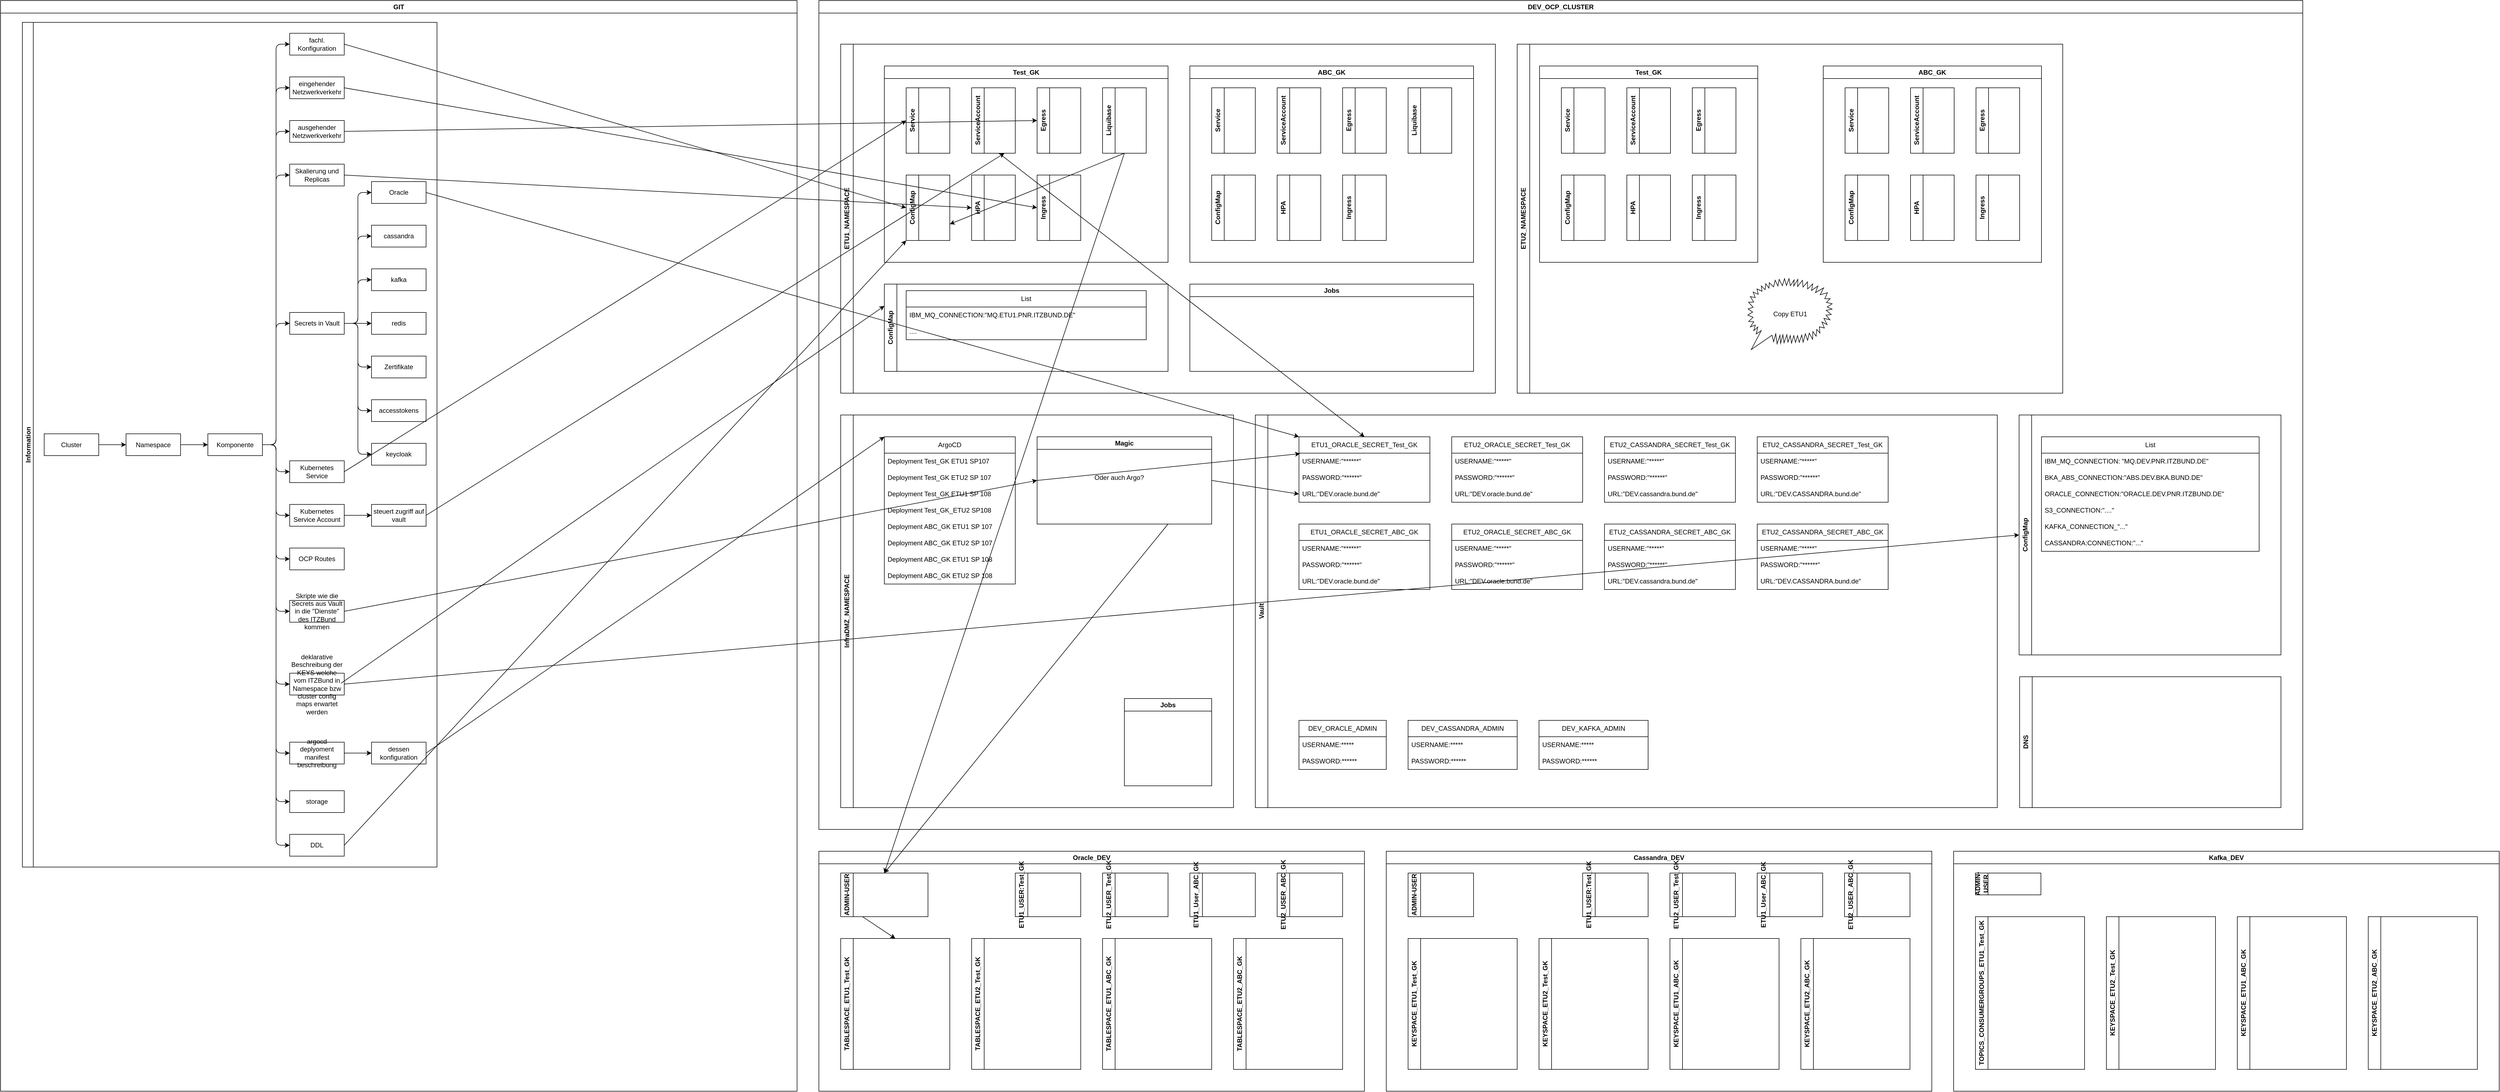 <mxfile version="26.0.7">
  <diagram name="Seite-1" id="S9BTaHGmumX66fwPiVty">
    <mxGraphModel dx="6217" dy="1636" grid="1" gridSize="10" guides="1" tooltips="1" connect="1" arrows="1" fold="1" page="1" pageScale="1" pageWidth="827" pageHeight="1169" math="0" shadow="0">
      <root>
        <mxCell id="0" />
        <mxCell id="1" parent="0" />
        <mxCell id="nLiUu7Z-hdktBRItzj3u-2" value="DEV_OCP_CLUSTER" style="swimlane;whiteSpace=wrap;html=1;" parent="1" vertex="1">
          <mxGeometry x="40" y="440" width="2720" height="1520" as="geometry" />
        </mxCell>
        <mxCell id="nLiUu7Z-hdktBRItzj3u-5" value="ETU1_NAMESPACE" style="swimlane;horizontal=0;whiteSpace=wrap;html=1;" parent="nLiUu7Z-hdktBRItzj3u-2" vertex="1">
          <mxGeometry x="40" y="80" width="1200" height="640" as="geometry" />
        </mxCell>
        <mxCell id="nLiUu7Z-hdktBRItzj3u-25" value="Test_GK" style="swimlane;whiteSpace=wrap;html=1;" parent="nLiUu7Z-hdktBRItzj3u-5" vertex="1">
          <mxGeometry x="80" y="40" width="520" height="360" as="geometry" />
        </mxCell>
        <mxCell id="nLiUu7Z-hdktBRItzj3u-45" value="Ingress" style="swimlane;horizontal=0;whiteSpace=wrap;html=1;" parent="nLiUu7Z-hdktBRItzj3u-25" vertex="1">
          <mxGeometry x="280" y="200" width="80" height="120" as="geometry" />
        </mxCell>
        <mxCell id="nLiUu7Z-hdktBRItzj3u-203" value="HPA" style="swimlane;horizontal=0;whiteSpace=wrap;html=1;" parent="nLiUu7Z-hdktBRItzj3u-25" vertex="1">
          <mxGeometry x="160" y="200" width="80" height="120" as="geometry" />
        </mxCell>
        <mxCell id="nLiUu7Z-hdktBRItzj3u-205" value="Egress" style="swimlane;horizontal=0;whiteSpace=wrap;html=1;" parent="nLiUu7Z-hdktBRItzj3u-25" vertex="1">
          <mxGeometry x="280" y="40" width="80" height="120" as="geometry" />
        </mxCell>
        <mxCell id="nLiUu7Z-hdktBRItzj3u-207" value="ServiceAccount" style="swimlane;horizontal=0;whiteSpace=wrap;html=1;startSize=23;" parent="nLiUu7Z-hdktBRItzj3u-25" vertex="1">
          <mxGeometry x="160" y="40" width="80" height="120" as="geometry" />
        </mxCell>
        <mxCell id="nLiUu7Z-hdktBRItzj3u-208" value="Service" style="swimlane;horizontal=0;whiteSpace=wrap;html=1;" parent="nLiUu7Z-hdktBRItzj3u-25" vertex="1">
          <mxGeometry x="40" y="40" width="80" height="120" as="geometry" />
        </mxCell>
        <mxCell id="nLiUu7Z-hdktBRItzj3u-257" value="ConfigMap" style="swimlane;horizontal=0;whiteSpace=wrap;html=1;" parent="nLiUu7Z-hdktBRItzj3u-25" vertex="1">
          <mxGeometry x="40" y="200" width="80" height="120" as="geometry" />
        </mxCell>
        <mxCell id="KiT1yTAFMZRPv4ZLJ2BJ-21" value="Liquibase" style="swimlane;horizontal=0;whiteSpace=wrap;html=1;" vertex="1" parent="nLiUu7Z-hdktBRItzj3u-25">
          <mxGeometry x="400" y="40" width="80" height="120" as="geometry" />
        </mxCell>
        <mxCell id="nLiUu7Z-hdktBRItzj3u-209" value="ABC_GK" style="swimlane;whiteSpace=wrap;html=1;" parent="nLiUu7Z-hdktBRItzj3u-5" vertex="1">
          <mxGeometry x="640" y="40" width="520" height="360" as="geometry" />
        </mxCell>
        <mxCell id="nLiUu7Z-hdktBRItzj3u-210" value="Ingress" style="swimlane;horizontal=0;whiteSpace=wrap;html=1;" parent="nLiUu7Z-hdktBRItzj3u-209" vertex="1">
          <mxGeometry x="280" y="200" width="80" height="120" as="geometry" />
        </mxCell>
        <mxCell id="nLiUu7Z-hdktBRItzj3u-211" value="HPA" style="swimlane;horizontal=0;whiteSpace=wrap;html=1;" parent="nLiUu7Z-hdktBRItzj3u-209" vertex="1">
          <mxGeometry x="160" y="200" width="80" height="120" as="geometry" />
        </mxCell>
        <mxCell id="nLiUu7Z-hdktBRItzj3u-212" value="Egress" style="swimlane;horizontal=0;whiteSpace=wrap;html=1;" parent="nLiUu7Z-hdktBRItzj3u-209" vertex="1">
          <mxGeometry x="280" y="40" width="80" height="120" as="geometry" />
        </mxCell>
        <mxCell id="nLiUu7Z-hdktBRItzj3u-213" value="ConfigMap" style="swimlane;horizontal=0;whiteSpace=wrap;html=1;" parent="nLiUu7Z-hdktBRItzj3u-209" vertex="1">
          <mxGeometry x="40" y="200" width="80" height="120" as="geometry" />
        </mxCell>
        <mxCell id="nLiUu7Z-hdktBRItzj3u-214" value="ServiceAccount" style="swimlane;horizontal=0;whiteSpace=wrap;html=1;startSize=23;" parent="nLiUu7Z-hdktBRItzj3u-209" vertex="1">
          <mxGeometry x="160" y="40" width="80" height="120" as="geometry" />
        </mxCell>
        <mxCell id="nLiUu7Z-hdktBRItzj3u-215" value="Service" style="swimlane;horizontal=0;whiteSpace=wrap;html=1;" parent="nLiUu7Z-hdktBRItzj3u-209" vertex="1">
          <mxGeometry x="40" y="40" width="80" height="120" as="geometry" />
        </mxCell>
        <mxCell id="KiT1yTAFMZRPv4ZLJ2BJ-40" value="Liquibase" style="swimlane;horizontal=0;whiteSpace=wrap;html=1;" vertex="1" parent="nLiUu7Z-hdktBRItzj3u-209">
          <mxGeometry x="400" y="40" width="80" height="120" as="geometry" />
        </mxCell>
        <mxCell id="nLiUu7Z-hdktBRItzj3u-204" value="ConfigMap" style="swimlane;horizontal=0;whiteSpace=wrap;html=1;direction=east;" parent="nLiUu7Z-hdktBRItzj3u-5" vertex="1">
          <mxGeometry x="80" y="440" width="520" height="160" as="geometry" />
        </mxCell>
        <mxCell id="nLiUu7Z-hdktBRItzj3u-320" value="List" style="swimlane;fontStyle=0;childLayout=stackLayout;horizontal=1;startSize=30;horizontalStack=0;resizeParent=1;resizeParentMax=0;resizeLast=0;collapsible=1;marginBottom=0;whiteSpace=wrap;html=1;" parent="nLiUu7Z-hdktBRItzj3u-204" vertex="1">
          <mxGeometry x="40" y="12" width="440" height="90" as="geometry" />
        </mxCell>
        <mxCell id="nLiUu7Z-hdktBRItzj3u-329" value="IBM_MQ_CONNECTION:&quot;MQ.ETU1.PNR.ITZBUND.DE&quot;" style="text;strokeColor=none;fillColor=none;align=left;verticalAlign=middle;spacingLeft=4;spacingRight=4;overflow=hidden;points=[[0,0.5],[1,0.5]];portConstraint=eastwest;rotatable=0;whiteSpace=wrap;html=1;" parent="nLiUu7Z-hdktBRItzj3u-320" vertex="1">
          <mxGeometry y="30" width="440" height="30" as="geometry" />
        </mxCell>
        <mxCell id="KiT1yTAFMZRPv4ZLJ2BJ-2" value="...." style="text;strokeColor=none;fillColor=none;align=left;verticalAlign=middle;spacingLeft=4;spacingRight=4;overflow=hidden;points=[[0,0.5],[1,0.5]];portConstraint=eastwest;rotatable=0;whiteSpace=wrap;html=1;" vertex="1" parent="nLiUu7Z-hdktBRItzj3u-320">
          <mxGeometry y="60" width="440" height="30" as="geometry" />
        </mxCell>
        <mxCell id="KiT1yTAFMZRPv4ZLJ2BJ-45" value="Jobs" style="swimlane;whiteSpace=wrap;html=1;" vertex="1" parent="nLiUu7Z-hdktBRItzj3u-5">
          <mxGeometry x="640" y="440" width="520" height="160" as="geometry" />
        </mxCell>
        <mxCell id="nLiUu7Z-hdktBRItzj3u-6" value="InfraDMZ_NAMESPACE" style="swimlane;horizontal=0;whiteSpace=wrap;html=1;" parent="nLiUu7Z-hdktBRItzj3u-2" vertex="1">
          <mxGeometry x="40" y="760" width="720" height="720" as="geometry" />
        </mxCell>
        <mxCell id="nLiUu7Z-hdktBRItzj3u-21" value="ArgoCD" style="swimlane;fontStyle=0;childLayout=stackLayout;horizontal=1;startSize=30;horizontalStack=0;resizeParent=1;resizeParentMax=0;resizeLast=0;collapsible=1;marginBottom=0;whiteSpace=wrap;html=1;direction=east;" parent="nLiUu7Z-hdktBRItzj3u-6" vertex="1">
          <mxGeometry x="80" y="40" width="240" height="270" as="geometry" />
        </mxCell>
        <mxCell id="nLiUu7Z-hdktBRItzj3u-22" value="Deployment Test_GK ETU1 SP107" style="text;strokeColor=none;fillColor=none;align=left;verticalAlign=middle;spacingLeft=4;spacingRight=4;overflow=hidden;points=[[0,0.5],[1,0.5]];portConstraint=eastwest;rotatable=0;whiteSpace=wrap;html=1;" parent="nLiUu7Z-hdktBRItzj3u-21" vertex="1">
          <mxGeometry y="30" width="240" height="30" as="geometry" />
        </mxCell>
        <mxCell id="nLiUu7Z-hdktBRItzj3u-23" value="Deployment Test_GK ETU2 SP 107" style="text;strokeColor=none;fillColor=none;align=left;verticalAlign=middle;spacingLeft=4;spacingRight=4;overflow=hidden;points=[[0,0.5],[1,0.5]];portConstraint=eastwest;rotatable=0;whiteSpace=wrap;html=1;" parent="nLiUu7Z-hdktBRItzj3u-21" vertex="1">
          <mxGeometry y="60" width="240" height="30" as="geometry" />
        </mxCell>
        <mxCell id="nLiUu7Z-hdktBRItzj3u-24" value="Deployment Test_GK ETU1 SP 108" style="text;strokeColor=none;fillColor=none;align=left;verticalAlign=middle;spacingLeft=4;spacingRight=4;overflow=hidden;points=[[0,0.5],[1,0.5]];portConstraint=eastwest;rotatable=0;whiteSpace=wrap;html=1;" parent="nLiUu7Z-hdktBRItzj3u-21" vertex="1">
          <mxGeometry y="90" width="240" height="30" as="geometry" />
        </mxCell>
        <mxCell id="nLiUu7Z-hdktBRItzj3u-162" value="Deployment Test_GK_ETU2 SP108" style="text;strokeColor=none;fillColor=none;align=left;verticalAlign=middle;spacingLeft=4;spacingRight=4;overflow=hidden;points=[[0,0.5],[1,0.5]];portConstraint=eastwest;rotatable=0;whiteSpace=wrap;html=1;" parent="nLiUu7Z-hdktBRItzj3u-21" vertex="1">
          <mxGeometry y="120" width="240" height="30" as="geometry" />
        </mxCell>
        <mxCell id="nLiUu7Z-hdktBRItzj3u-178" value="Deployment ABC_GK ETU1 SP 107" style="text;strokeColor=none;fillColor=none;align=left;verticalAlign=middle;spacingLeft=4;spacingRight=4;overflow=hidden;points=[[0,0.5],[1,0.5]];portConstraint=eastwest;rotatable=0;whiteSpace=wrap;html=1;" parent="nLiUu7Z-hdktBRItzj3u-21" vertex="1">
          <mxGeometry y="150" width="240" height="30" as="geometry" />
        </mxCell>
        <mxCell id="nLiUu7Z-hdktBRItzj3u-177" value="&lt;span style=&quot;color: rgb(0, 0, 0); font-family: Helvetica; font-size: 12px; font-style: normal; font-variant-ligatures: normal; font-variant-caps: normal; font-weight: 400; letter-spacing: normal; orphans: 2; text-align: left; text-indent: 0px; text-transform: none; widows: 2; word-spacing: 0px; -webkit-text-stroke-width: 0px; white-space: normal; background-color: rgb(251, 251, 251); text-decoration-thickness: initial; text-decoration-style: initial; text-decoration-color: initial; float: none; display: inline !important;&quot;&gt;Deployment ABC_GK ETU2 SP 107&lt;/span&gt;" style="text;strokeColor=none;fillColor=none;align=left;verticalAlign=middle;spacingLeft=4;spacingRight=4;overflow=hidden;points=[[0,0.5],[1,0.5]];portConstraint=eastwest;rotatable=0;whiteSpace=wrap;html=1;" parent="nLiUu7Z-hdktBRItzj3u-21" vertex="1">
          <mxGeometry y="180" width="240" height="30" as="geometry" />
        </mxCell>
        <mxCell id="nLiUu7Z-hdktBRItzj3u-176" value="&lt;span style=&quot;color: rgb(0, 0, 0); font-family: Helvetica; font-size: 12px; font-style: normal; font-variant-ligatures: normal; font-variant-caps: normal; font-weight: 400; letter-spacing: normal; orphans: 2; text-align: left; text-indent: 0px; text-transform: none; widows: 2; word-spacing: 0px; -webkit-text-stroke-width: 0px; white-space: normal; background-color: rgb(251, 251, 251); text-decoration-thickness: initial; text-decoration-style: initial; text-decoration-color: initial; float: none; display: inline !important;&quot;&gt;Deployment ABC_GK ETU1 SP 108&lt;/span&gt;" style="text;strokeColor=none;fillColor=none;align=left;verticalAlign=middle;spacingLeft=4;spacingRight=4;overflow=hidden;points=[[0,0.5],[1,0.5]];portConstraint=eastwest;rotatable=0;whiteSpace=wrap;html=1;" parent="nLiUu7Z-hdktBRItzj3u-21" vertex="1">
          <mxGeometry y="210" width="240" height="30" as="geometry" />
        </mxCell>
        <mxCell id="nLiUu7Z-hdktBRItzj3u-175" value="&lt;span style=&quot;color: rgb(0, 0, 0); font-family: Helvetica; font-size: 12px; font-style: normal; font-variant-ligatures: normal; font-variant-caps: normal; font-weight: 400; letter-spacing: normal; orphans: 2; text-align: left; text-indent: 0px; text-transform: none; widows: 2; word-spacing: 0px; -webkit-text-stroke-width: 0px; white-space: normal; background-color: rgb(251, 251, 251); text-decoration-thickness: initial; text-decoration-style: initial; text-decoration-color: initial; float: none; display: inline !important;&quot;&gt;Deployment ABC_GK ETU2 SP 108&lt;/span&gt;" style="text;strokeColor=none;fillColor=none;align=left;verticalAlign=middle;spacingLeft=4;spacingRight=4;overflow=hidden;points=[[0,0.5],[1,0.5]];portConstraint=eastwest;rotatable=0;whiteSpace=wrap;html=1;" parent="nLiUu7Z-hdktBRItzj3u-21" vertex="1">
          <mxGeometry y="240" width="240" height="30" as="geometry" />
        </mxCell>
        <mxCell id="nLiUu7Z-hdktBRItzj3u-61" value="Magic" style="swimlane;whiteSpace=wrap;html=1;" parent="nLiUu7Z-hdktBRItzj3u-6" vertex="1">
          <mxGeometry x="360" y="40" width="320" height="160" as="geometry" />
        </mxCell>
        <mxCell id="nLiUu7Z-hdktBRItzj3u-331" value="Oder auch Argo?" style="text;html=1;align=center;verticalAlign=middle;resizable=0;points=[];autosize=1;strokeColor=none;fillColor=none;" parent="nLiUu7Z-hdktBRItzj3u-61" vertex="1">
          <mxGeometry x="95" y="60" width="110" height="30" as="geometry" />
        </mxCell>
        <mxCell id="KiT1yTAFMZRPv4ZLJ2BJ-46" value="Jobs" style="swimlane;whiteSpace=wrap;html=1;" vertex="1" parent="nLiUu7Z-hdktBRItzj3u-6">
          <mxGeometry x="520" y="520" width="160" height="160" as="geometry" />
        </mxCell>
        <mxCell id="nLiUu7Z-hdktBRItzj3u-8" value="Vault" style="swimlane;horizontal=0;whiteSpace=wrap;html=1;" parent="nLiUu7Z-hdktBRItzj3u-2" vertex="1">
          <mxGeometry x="800" y="760" width="1360" height="720" as="geometry" />
        </mxCell>
        <mxCell id="nLiUu7Z-hdktBRItzj3u-12" value="ETU1_ORACLE_SECRET_Test_GK" style="swimlane;fontStyle=0;childLayout=stackLayout;horizontal=1;startSize=30;horizontalStack=0;resizeParent=1;resizeParentMax=0;resizeLast=0;collapsible=1;marginBottom=0;whiteSpace=wrap;html=1;" parent="nLiUu7Z-hdktBRItzj3u-8" vertex="1">
          <mxGeometry x="80" y="40" width="240" height="120" as="geometry" />
        </mxCell>
        <mxCell id="nLiUu7Z-hdktBRItzj3u-13" value="USERNAME:&quot;******&quot;" style="text;strokeColor=none;fillColor=none;align=left;verticalAlign=middle;spacingLeft=4;spacingRight=4;overflow=hidden;points=[[0,0.5],[1,0.5]];portConstraint=eastwest;rotatable=0;whiteSpace=wrap;html=1;" parent="nLiUu7Z-hdktBRItzj3u-12" vertex="1">
          <mxGeometry y="30" width="240" height="30" as="geometry" />
        </mxCell>
        <mxCell id="nLiUu7Z-hdktBRItzj3u-14" value="PASSWORD:&quot;******&quot;" style="text;strokeColor=none;fillColor=none;align=left;verticalAlign=middle;spacingLeft=4;spacingRight=4;overflow=hidden;points=[[0,0.5],[1,0.5]];portConstraint=eastwest;rotatable=0;whiteSpace=wrap;html=1;" parent="nLiUu7Z-hdktBRItzj3u-12" vertex="1">
          <mxGeometry y="60" width="240" height="30" as="geometry" />
        </mxCell>
        <mxCell id="nLiUu7Z-hdktBRItzj3u-15" value="URL:&quot;DEV.oracle.bund.de&quot;" style="text;strokeColor=none;fillColor=none;align=left;verticalAlign=middle;spacingLeft=4;spacingRight=4;overflow=hidden;points=[[0,0.5],[1,0.5]];portConstraint=eastwest;rotatable=0;whiteSpace=wrap;html=1;" parent="nLiUu7Z-hdktBRItzj3u-12" vertex="1">
          <mxGeometry y="90" width="240" height="30" as="geometry" />
        </mxCell>
        <mxCell id="nLiUu7Z-hdktBRItzj3u-16" value="ETU2_ORACLE_SECRET_Test_GK" style="swimlane;fontStyle=0;childLayout=stackLayout;horizontal=1;startSize=30;horizontalStack=0;resizeParent=1;resizeParentMax=0;resizeLast=0;collapsible=1;marginBottom=0;whiteSpace=wrap;html=1;" parent="nLiUu7Z-hdktBRItzj3u-8" vertex="1">
          <mxGeometry x="360" y="40" width="240" height="120" as="geometry" />
        </mxCell>
        <mxCell id="nLiUu7Z-hdktBRItzj3u-17" value="USERNAME:&quot;*****&quot;" style="text;strokeColor=none;fillColor=none;align=left;verticalAlign=middle;spacingLeft=4;spacingRight=4;overflow=hidden;points=[[0,0.5],[1,0.5]];portConstraint=eastwest;rotatable=0;whiteSpace=wrap;html=1;" parent="nLiUu7Z-hdktBRItzj3u-16" vertex="1">
          <mxGeometry y="30" width="240" height="30" as="geometry" />
        </mxCell>
        <mxCell id="nLiUu7Z-hdktBRItzj3u-18" value="PASSWORD:&quot;******&quot;" style="text;strokeColor=none;fillColor=none;align=left;verticalAlign=middle;spacingLeft=4;spacingRight=4;overflow=hidden;points=[[0,0.5],[1,0.5]];portConstraint=eastwest;rotatable=0;whiteSpace=wrap;html=1;" parent="nLiUu7Z-hdktBRItzj3u-16" vertex="1">
          <mxGeometry y="60" width="240" height="30" as="geometry" />
        </mxCell>
        <mxCell id="nLiUu7Z-hdktBRItzj3u-19" value="URL:&quot;DEV.oracle.bund.de&quot;" style="text;strokeColor=none;fillColor=none;align=left;verticalAlign=middle;spacingLeft=4;spacingRight=4;overflow=hidden;points=[[0,0.5],[1,0.5]];portConstraint=eastwest;rotatable=0;whiteSpace=wrap;html=1;" parent="nLiUu7Z-hdktBRItzj3u-16" vertex="1">
          <mxGeometry y="90" width="240" height="30" as="geometry" />
        </mxCell>
        <mxCell id="nLiUu7Z-hdktBRItzj3u-183" value="ETU1_ORACLE_SECRET_ABC_GK" style="swimlane;fontStyle=0;childLayout=stackLayout;horizontal=1;startSize=30;horizontalStack=0;resizeParent=1;resizeParentMax=0;resizeLast=0;collapsible=1;marginBottom=0;whiteSpace=wrap;html=1;" parent="nLiUu7Z-hdktBRItzj3u-8" vertex="1">
          <mxGeometry x="80" y="200" width="240" height="120" as="geometry" />
        </mxCell>
        <mxCell id="nLiUu7Z-hdktBRItzj3u-184" value="USERNAME:&quot;******&quot;" style="text;strokeColor=none;fillColor=none;align=left;verticalAlign=middle;spacingLeft=4;spacingRight=4;overflow=hidden;points=[[0,0.5],[1,0.5]];portConstraint=eastwest;rotatable=0;whiteSpace=wrap;html=1;" parent="nLiUu7Z-hdktBRItzj3u-183" vertex="1">
          <mxGeometry y="30" width="240" height="30" as="geometry" />
        </mxCell>
        <mxCell id="nLiUu7Z-hdktBRItzj3u-185" value="PASSWORD:&quot;******&quot;" style="text;strokeColor=none;fillColor=none;align=left;verticalAlign=middle;spacingLeft=4;spacingRight=4;overflow=hidden;points=[[0,0.5],[1,0.5]];portConstraint=eastwest;rotatable=0;whiteSpace=wrap;html=1;" parent="nLiUu7Z-hdktBRItzj3u-183" vertex="1">
          <mxGeometry y="60" width="240" height="30" as="geometry" />
        </mxCell>
        <mxCell id="nLiUu7Z-hdktBRItzj3u-186" value="URL:&quot;DEV.oracle.bund.de&quot;" style="text;strokeColor=none;fillColor=none;align=left;verticalAlign=middle;spacingLeft=4;spacingRight=4;overflow=hidden;points=[[0,0.5],[1,0.5]];portConstraint=eastwest;rotatable=0;whiteSpace=wrap;html=1;" parent="nLiUu7Z-hdktBRItzj3u-183" vertex="1">
          <mxGeometry y="90" width="240" height="30" as="geometry" />
        </mxCell>
        <mxCell id="nLiUu7Z-hdktBRItzj3u-187" value="ETU2_ORACLE_SECRET_ABC_GK" style="swimlane;fontStyle=0;childLayout=stackLayout;horizontal=1;startSize=30;horizontalStack=0;resizeParent=1;resizeParentMax=0;resizeLast=0;collapsible=1;marginBottom=0;whiteSpace=wrap;html=1;" parent="nLiUu7Z-hdktBRItzj3u-8" vertex="1">
          <mxGeometry x="360" y="200" width="240" height="120" as="geometry" />
        </mxCell>
        <mxCell id="nLiUu7Z-hdktBRItzj3u-188" value="USERNAME:&quot;*****&quot;" style="text;strokeColor=none;fillColor=none;align=left;verticalAlign=middle;spacingLeft=4;spacingRight=4;overflow=hidden;points=[[0,0.5],[1,0.5]];portConstraint=eastwest;rotatable=0;whiteSpace=wrap;html=1;" parent="nLiUu7Z-hdktBRItzj3u-187" vertex="1">
          <mxGeometry y="30" width="240" height="30" as="geometry" />
        </mxCell>
        <mxCell id="nLiUu7Z-hdktBRItzj3u-189" value="PASSWORD:&quot;******&quot;" style="text;strokeColor=none;fillColor=none;align=left;verticalAlign=middle;spacingLeft=4;spacingRight=4;overflow=hidden;points=[[0,0.5],[1,0.5]];portConstraint=eastwest;rotatable=0;whiteSpace=wrap;html=1;" parent="nLiUu7Z-hdktBRItzj3u-187" vertex="1">
          <mxGeometry y="60" width="240" height="30" as="geometry" />
        </mxCell>
        <mxCell id="nLiUu7Z-hdktBRItzj3u-190" value="URL:&quot;DEV.oracle.bund.de&quot;" style="text;strokeColor=none;fillColor=none;align=left;verticalAlign=middle;spacingLeft=4;spacingRight=4;overflow=hidden;points=[[0,0.5],[1,0.5]];portConstraint=eastwest;rotatable=0;whiteSpace=wrap;html=1;" parent="nLiUu7Z-hdktBRItzj3u-187" vertex="1">
          <mxGeometry y="90" width="240" height="30" as="geometry" />
        </mxCell>
        <mxCell id="KiT1yTAFMZRPv4ZLJ2BJ-10" value="DEV_ORACLE_ADMIN" style="swimlane;fontStyle=0;childLayout=stackLayout;horizontal=1;startSize=30;horizontalStack=0;resizeParent=1;resizeParentMax=0;resizeLast=0;collapsible=1;marginBottom=0;whiteSpace=wrap;html=1;" vertex="1" parent="nLiUu7Z-hdktBRItzj3u-8">
          <mxGeometry x="80" y="560" width="160" height="90" as="geometry" />
        </mxCell>
        <mxCell id="KiT1yTAFMZRPv4ZLJ2BJ-11" value="USERNAME:*****" style="text;strokeColor=none;fillColor=none;align=left;verticalAlign=middle;spacingLeft=4;spacingRight=4;overflow=hidden;points=[[0,0.5],[1,0.5]];portConstraint=eastwest;rotatable=0;whiteSpace=wrap;html=1;" vertex="1" parent="KiT1yTAFMZRPv4ZLJ2BJ-10">
          <mxGeometry y="30" width="160" height="30" as="geometry" />
        </mxCell>
        <mxCell id="KiT1yTAFMZRPv4ZLJ2BJ-12" value="PASSWORD:******" style="text;strokeColor=none;fillColor=none;align=left;verticalAlign=middle;spacingLeft=4;spacingRight=4;overflow=hidden;points=[[0,0.5],[1,0.5]];portConstraint=eastwest;rotatable=0;whiteSpace=wrap;html=1;" vertex="1" parent="KiT1yTAFMZRPv4ZLJ2BJ-10">
          <mxGeometry y="60" width="160" height="30" as="geometry" />
        </mxCell>
        <mxCell id="KiT1yTAFMZRPv4ZLJ2BJ-24" value="ETU2_CASSANDRA_SECRET_Test_GK" style="swimlane;fontStyle=0;childLayout=stackLayout;horizontal=1;startSize=30;horizontalStack=0;resizeParent=1;resizeParentMax=0;resizeLast=0;collapsible=1;marginBottom=0;whiteSpace=wrap;html=1;" vertex="1" parent="nLiUu7Z-hdktBRItzj3u-8">
          <mxGeometry x="640" y="40" width="240" height="120" as="geometry" />
        </mxCell>
        <mxCell id="KiT1yTAFMZRPv4ZLJ2BJ-25" value="USERNAME:&quot;*****&quot;" style="text;strokeColor=none;fillColor=none;align=left;verticalAlign=middle;spacingLeft=4;spacingRight=4;overflow=hidden;points=[[0,0.5],[1,0.5]];portConstraint=eastwest;rotatable=0;whiteSpace=wrap;html=1;" vertex="1" parent="KiT1yTAFMZRPv4ZLJ2BJ-24">
          <mxGeometry y="30" width="240" height="30" as="geometry" />
        </mxCell>
        <mxCell id="KiT1yTAFMZRPv4ZLJ2BJ-26" value="PASSWORD:&quot;******&quot;" style="text;strokeColor=none;fillColor=none;align=left;verticalAlign=middle;spacingLeft=4;spacingRight=4;overflow=hidden;points=[[0,0.5],[1,0.5]];portConstraint=eastwest;rotatable=0;whiteSpace=wrap;html=1;" vertex="1" parent="KiT1yTAFMZRPv4ZLJ2BJ-24">
          <mxGeometry y="60" width="240" height="30" as="geometry" />
        </mxCell>
        <mxCell id="KiT1yTAFMZRPv4ZLJ2BJ-27" value="URL:&quot;DEV.cassandra.bund.de&quot;" style="text;strokeColor=none;fillColor=none;align=left;verticalAlign=middle;spacingLeft=4;spacingRight=4;overflow=hidden;points=[[0,0.5],[1,0.5]];portConstraint=eastwest;rotatable=0;whiteSpace=wrap;html=1;" vertex="1" parent="KiT1yTAFMZRPv4ZLJ2BJ-24">
          <mxGeometry y="90" width="240" height="30" as="geometry" />
        </mxCell>
        <mxCell id="KiT1yTAFMZRPv4ZLJ2BJ-28" value="ETU2_CASSANDRA_SECRET_ABC_GK" style="swimlane;fontStyle=0;childLayout=stackLayout;horizontal=1;startSize=30;horizontalStack=0;resizeParent=1;resizeParentMax=0;resizeLast=0;collapsible=1;marginBottom=0;whiteSpace=wrap;html=1;" vertex="1" parent="nLiUu7Z-hdktBRItzj3u-8">
          <mxGeometry x="640" y="200" width="240" height="120" as="geometry" />
        </mxCell>
        <mxCell id="KiT1yTAFMZRPv4ZLJ2BJ-29" value="USERNAME:&quot;*****&quot;" style="text;strokeColor=none;fillColor=none;align=left;verticalAlign=middle;spacingLeft=4;spacingRight=4;overflow=hidden;points=[[0,0.5],[1,0.5]];portConstraint=eastwest;rotatable=0;whiteSpace=wrap;html=1;" vertex="1" parent="KiT1yTAFMZRPv4ZLJ2BJ-28">
          <mxGeometry y="30" width="240" height="30" as="geometry" />
        </mxCell>
        <mxCell id="KiT1yTAFMZRPv4ZLJ2BJ-30" value="PASSWORD:&quot;******&quot;" style="text;strokeColor=none;fillColor=none;align=left;verticalAlign=middle;spacingLeft=4;spacingRight=4;overflow=hidden;points=[[0,0.5],[1,0.5]];portConstraint=eastwest;rotatable=0;whiteSpace=wrap;html=1;" vertex="1" parent="KiT1yTAFMZRPv4ZLJ2BJ-28">
          <mxGeometry y="60" width="240" height="30" as="geometry" />
        </mxCell>
        <mxCell id="KiT1yTAFMZRPv4ZLJ2BJ-31" value="URL:&quot;DEV.cassandra.bund.de&quot;" style="text;strokeColor=none;fillColor=none;align=left;verticalAlign=middle;spacingLeft=4;spacingRight=4;overflow=hidden;points=[[0,0.5],[1,0.5]];portConstraint=eastwest;rotatable=0;whiteSpace=wrap;html=1;" vertex="1" parent="KiT1yTAFMZRPv4ZLJ2BJ-28">
          <mxGeometry y="90" width="240" height="30" as="geometry" />
        </mxCell>
        <mxCell id="KiT1yTAFMZRPv4ZLJ2BJ-32" value="ETU2_CASSANDRA_SECRET_Test_GK" style="swimlane;fontStyle=0;childLayout=stackLayout;horizontal=1;startSize=30;horizontalStack=0;resizeParent=1;resizeParentMax=0;resizeLast=0;collapsible=1;marginBottom=0;whiteSpace=wrap;html=1;" vertex="1" parent="nLiUu7Z-hdktBRItzj3u-8">
          <mxGeometry x="920" y="40" width="240" height="120" as="geometry" />
        </mxCell>
        <mxCell id="KiT1yTAFMZRPv4ZLJ2BJ-33" value="USERNAME:&quot;*****&quot;" style="text;strokeColor=none;fillColor=none;align=left;verticalAlign=middle;spacingLeft=4;spacingRight=4;overflow=hidden;points=[[0,0.5],[1,0.5]];portConstraint=eastwest;rotatable=0;whiteSpace=wrap;html=1;" vertex="1" parent="KiT1yTAFMZRPv4ZLJ2BJ-32">
          <mxGeometry y="30" width="240" height="30" as="geometry" />
        </mxCell>
        <mxCell id="KiT1yTAFMZRPv4ZLJ2BJ-34" value="PASSWORD:&quot;******&quot;" style="text;strokeColor=none;fillColor=none;align=left;verticalAlign=middle;spacingLeft=4;spacingRight=4;overflow=hidden;points=[[0,0.5],[1,0.5]];portConstraint=eastwest;rotatable=0;whiteSpace=wrap;html=1;" vertex="1" parent="KiT1yTAFMZRPv4ZLJ2BJ-32">
          <mxGeometry y="60" width="240" height="30" as="geometry" />
        </mxCell>
        <mxCell id="KiT1yTAFMZRPv4ZLJ2BJ-35" value="URL:&quot;DEV.CASSANDRA.bund.de&quot;" style="text;strokeColor=none;fillColor=none;align=left;verticalAlign=middle;spacingLeft=4;spacingRight=4;overflow=hidden;points=[[0,0.5],[1,0.5]];portConstraint=eastwest;rotatable=0;whiteSpace=wrap;html=1;" vertex="1" parent="KiT1yTAFMZRPv4ZLJ2BJ-32">
          <mxGeometry y="90" width="240" height="30" as="geometry" />
        </mxCell>
        <mxCell id="KiT1yTAFMZRPv4ZLJ2BJ-36" value="ETU2_CASSANDRA_SECRET_ABC_GK" style="swimlane;fontStyle=0;childLayout=stackLayout;horizontal=1;startSize=30;horizontalStack=0;resizeParent=1;resizeParentMax=0;resizeLast=0;collapsible=1;marginBottom=0;whiteSpace=wrap;html=1;" vertex="1" parent="nLiUu7Z-hdktBRItzj3u-8">
          <mxGeometry x="920" y="200" width="240" height="120" as="geometry" />
        </mxCell>
        <mxCell id="KiT1yTAFMZRPv4ZLJ2BJ-37" value="USERNAME:&quot;*****&quot;" style="text;strokeColor=none;fillColor=none;align=left;verticalAlign=middle;spacingLeft=4;spacingRight=4;overflow=hidden;points=[[0,0.5],[1,0.5]];portConstraint=eastwest;rotatable=0;whiteSpace=wrap;html=1;" vertex="1" parent="KiT1yTAFMZRPv4ZLJ2BJ-36">
          <mxGeometry y="30" width="240" height="30" as="geometry" />
        </mxCell>
        <mxCell id="KiT1yTAFMZRPv4ZLJ2BJ-38" value="PASSWORD:&quot;******&quot;" style="text;strokeColor=none;fillColor=none;align=left;verticalAlign=middle;spacingLeft=4;spacingRight=4;overflow=hidden;points=[[0,0.5],[1,0.5]];portConstraint=eastwest;rotatable=0;whiteSpace=wrap;html=1;" vertex="1" parent="KiT1yTAFMZRPv4ZLJ2BJ-36">
          <mxGeometry y="60" width="240" height="30" as="geometry" />
        </mxCell>
        <mxCell id="KiT1yTAFMZRPv4ZLJ2BJ-39" value="URL:&quot;DEV.CASSANDRA.bund.de&quot;" style="text;strokeColor=none;fillColor=none;align=left;verticalAlign=middle;spacingLeft=4;spacingRight=4;overflow=hidden;points=[[0,0.5],[1,0.5]];portConstraint=eastwest;rotatable=0;whiteSpace=wrap;html=1;" vertex="1" parent="KiT1yTAFMZRPv4ZLJ2BJ-36">
          <mxGeometry y="90" width="240" height="30" as="geometry" />
        </mxCell>
        <mxCell id="KiT1yTAFMZRPv4ZLJ2BJ-42" value="DEV_CASSANDRA_ADMIN" style="swimlane;fontStyle=0;childLayout=stackLayout;horizontal=1;startSize=30;horizontalStack=0;resizeParent=1;resizeParentMax=0;resizeLast=0;collapsible=1;marginBottom=0;whiteSpace=wrap;html=1;" vertex="1" parent="nLiUu7Z-hdktBRItzj3u-8">
          <mxGeometry x="280" y="560" width="200" height="90" as="geometry" />
        </mxCell>
        <mxCell id="KiT1yTAFMZRPv4ZLJ2BJ-43" value="USERNAME:*****" style="text;strokeColor=none;fillColor=none;align=left;verticalAlign=middle;spacingLeft=4;spacingRight=4;overflow=hidden;points=[[0,0.5],[1,0.5]];portConstraint=eastwest;rotatable=0;whiteSpace=wrap;html=1;" vertex="1" parent="KiT1yTAFMZRPv4ZLJ2BJ-42">
          <mxGeometry y="30" width="200" height="30" as="geometry" />
        </mxCell>
        <mxCell id="KiT1yTAFMZRPv4ZLJ2BJ-44" value="PASSWORD:******" style="text;strokeColor=none;fillColor=none;align=left;verticalAlign=middle;spacingLeft=4;spacingRight=4;overflow=hidden;points=[[0,0.5],[1,0.5]];portConstraint=eastwest;rotatable=0;whiteSpace=wrap;html=1;" vertex="1" parent="KiT1yTAFMZRPv4ZLJ2BJ-42">
          <mxGeometry y="60" width="200" height="30" as="geometry" />
        </mxCell>
        <mxCell id="nLiUu7Z-hdktBRItzj3u-9" value="ETU2_NAMESPACE" style="swimlane;horizontal=0;whiteSpace=wrap;html=1;" parent="nLiUu7Z-hdktBRItzj3u-2" vertex="1">
          <mxGeometry x="1280" y="80" width="1000" height="640" as="geometry" />
        </mxCell>
        <mxCell id="nLiUu7Z-hdktBRItzj3u-216" value="Test_GK" style="swimlane;whiteSpace=wrap;html=1;" parent="nLiUu7Z-hdktBRItzj3u-9" vertex="1">
          <mxGeometry x="41" y="40" width="400" height="360" as="geometry" />
        </mxCell>
        <mxCell id="nLiUu7Z-hdktBRItzj3u-217" value="Ingress" style="swimlane;horizontal=0;whiteSpace=wrap;html=1;" parent="nLiUu7Z-hdktBRItzj3u-216" vertex="1">
          <mxGeometry x="280" y="200" width="80" height="120" as="geometry" />
        </mxCell>
        <mxCell id="nLiUu7Z-hdktBRItzj3u-218" value="HPA" style="swimlane;horizontal=0;whiteSpace=wrap;html=1;" parent="nLiUu7Z-hdktBRItzj3u-216" vertex="1">
          <mxGeometry x="160" y="200" width="80" height="120" as="geometry" />
        </mxCell>
        <mxCell id="nLiUu7Z-hdktBRItzj3u-219" value="Egress" style="swimlane;horizontal=0;whiteSpace=wrap;html=1;" parent="nLiUu7Z-hdktBRItzj3u-216" vertex="1">
          <mxGeometry x="280" y="40" width="80" height="120" as="geometry" />
        </mxCell>
        <mxCell id="nLiUu7Z-hdktBRItzj3u-220" value="ConfigMap" style="swimlane;horizontal=0;whiteSpace=wrap;html=1;" parent="nLiUu7Z-hdktBRItzj3u-216" vertex="1">
          <mxGeometry x="40" y="200" width="80" height="120" as="geometry" />
        </mxCell>
        <mxCell id="nLiUu7Z-hdktBRItzj3u-221" value="ServiceAccount" style="swimlane;horizontal=0;whiteSpace=wrap;html=1;startSize=23;" parent="nLiUu7Z-hdktBRItzj3u-216" vertex="1">
          <mxGeometry x="160" y="40" width="80" height="120" as="geometry" />
        </mxCell>
        <mxCell id="nLiUu7Z-hdktBRItzj3u-222" value="Service" style="swimlane;horizontal=0;whiteSpace=wrap;html=1;" parent="nLiUu7Z-hdktBRItzj3u-216" vertex="1">
          <mxGeometry x="40" y="40" width="80" height="120" as="geometry" />
        </mxCell>
        <mxCell id="nLiUu7Z-hdktBRItzj3u-223" value="ABC_GK" style="swimlane;whiteSpace=wrap;html=1;" parent="nLiUu7Z-hdktBRItzj3u-9" vertex="1">
          <mxGeometry x="561" y="40" width="400" height="360" as="geometry" />
        </mxCell>
        <mxCell id="nLiUu7Z-hdktBRItzj3u-224" value="Ingress" style="swimlane;horizontal=0;whiteSpace=wrap;html=1;" parent="nLiUu7Z-hdktBRItzj3u-223" vertex="1">
          <mxGeometry x="280" y="200" width="80" height="120" as="geometry" />
        </mxCell>
        <mxCell id="nLiUu7Z-hdktBRItzj3u-225" value="HPA" style="swimlane;horizontal=0;whiteSpace=wrap;html=1;" parent="nLiUu7Z-hdktBRItzj3u-223" vertex="1">
          <mxGeometry x="160" y="200" width="80" height="120" as="geometry" />
        </mxCell>
        <mxCell id="nLiUu7Z-hdktBRItzj3u-226" value="Egress" style="swimlane;horizontal=0;whiteSpace=wrap;html=1;" parent="nLiUu7Z-hdktBRItzj3u-223" vertex="1">
          <mxGeometry x="280" y="40" width="80" height="120" as="geometry" />
        </mxCell>
        <mxCell id="nLiUu7Z-hdktBRItzj3u-227" value="ConfigMap" style="swimlane;horizontal=0;whiteSpace=wrap;html=1;" parent="nLiUu7Z-hdktBRItzj3u-223" vertex="1">
          <mxGeometry x="40" y="200" width="80" height="120" as="geometry" />
        </mxCell>
        <mxCell id="nLiUu7Z-hdktBRItzj3u-228" value="ServiceAccount" style="swimlane;horizontal=0;whiteSpace=wrap;html=1;startSize=23;" parent="nLiUu7Z-hdktBRItzj3u-223" vertex="1">
          <mxGeometry x="160" y="40" width="80" height="120" as="geometry" />
        </mxCell>
        <mxCell id="nLiUu7Z-hdktBRItzj3u-229" value="Service" style="swimlane;horizontal=0;whiteSpace=wrap;html=1;" parent="nLiUu7Z-hdktBRItzj3u-223" vertex="1">
          <mxGeometry x="40" y="40" width="80" height="120" as="geometry" />
        </mxCell>
        <mxCell id="KiT1yTAFMZRPv4ZLJ2BJ-64" value="Copy ETU1" style="whiteSpace=wrap;html=1;shape=mxgraph.basic.loud_callout" vertex="1" parent="nLiUu7Z-hdktBRItzj3u-9">
          <mxGeometry x="422.75" y="430" width="154.5" height="130" as="geometry" />
        </mxCell>
        <mxCell id="nLiUu7Z-hdktBRItzj3u-258" value="ConfigMap" style="swimlane;horizontal=0;whiteSpace=wrap;html=1;" parent="nLiUu7Z-hdktBRItzj3u-2" vertex="1">
          <mxGeometry x="2200" y="760" width="480" height="440" as="geometry" />
        </mxCell>
        <mxCell id="nLiUu7Z-hdktBRItzj3u-324" value="List" style="swimlane;fontStyle=0;childLayout=stackLayout;horizontal=1;startSize=30;horizontalStack=0;resizeParent=1;resizeParentMax=0;resizeLast=0;collapsible=1;marginBottom=0;whiteSpace=wrap;html=1;" parent="nLiUu7Z-hdktBRItzj3u-258" vertex="1">
          <mxGeometry x="41" y="40" width="399" height="210" as="geometry" />
        </mxCell>
        <mxCell id="nLiUu7Z-hdktBRItzj3u-325" value="IBM_MQ_CONNECTION: &quot;MQ.DEV.PNR.ITZBUND.DE&quot;" style="text;strokeColor=none;fillColor=none;align=left;verticalAlign=middle;spacingLeft=4;spacingRight=4;overflow=hidden;points=[[0,0.5],[1,0.5]];portConstraint=eastwest;rotatable=0;whiteSpace=wrap;html=1;" parent="nLiUu7Z-hdktBRItzj3u-324" vertex="1">
          <mxGeometry y="30" width="399" height="30" as="geometry" />
        </mxCell>
        <mxCell id="nLiUu7Z-hdktBRItzj3u-326" value="BKA_ABS_CONNECTION:&quot;ABS.DEV.BKA.BUND.DE&quot;" style="text;strokeColor=none;fillColor=none;align=left;verticalAlign=middle;spacingLeft=4;spacingRight=4;overflow=hidden;points=[[0,0.5],[1,0.5]];portConstraint=eastwest;rotatable=0;whiteSpace=wrap;html=1;" parent="nLiUu7Z-hdktBRItzj3u-324" vertex="1">
          <mxGeometry y="60" width="399" height="30" as="geometry" />
        </mxCell>
        <mxCell id="nLiUu7Z-hdktBRItzj3u-327" value="ORACLE_CONNECTION:&quot;ORACLE.DEV.PNR.ITZBUND.DE&quot;" style="text;strokeColor=none;fillColor=none;align=left;verticalAlign=middle;spacingLeft=4;spacingRight=4;overflow=hidden;points=[[0,0.5],[1,0.5]];portConstraint=eastwest;rotatable=0;whiteSpace=wrap;html=1;" parent="nLiUu7Z-hdktBRItzj3u-324" vertex="1">
          <mxGeometry y="90" width="399" height="30" as="geometry" />
        </mxCell>
        <mxCell id="nLiUu7Z-hdktBRItzj3u-328" value="S3_CONNECTION:&quot;....&quot;" style="text;strokeColor=none;fillColor=none;align=left;verticalAlign=middle;spacingLeft=4;spacingRight=4;overflow=hidden;points=[[0,0.5],[1,0.5]];portConstraint=eastwest;rotatable=0;whiteSpace=wrap;html=1;" parent="nLiUu7Z-hdktBRItzj3u-324" vertex="1">
          <mxGeometry y="120" width="399" height="30" as="geometry" />
        </mxCell>
        <mxCell id="nLiUu7Z-hdktBRItzj3u-330" value="KAFKA_CONNECTION_&quot;...&quot;" style="text;strokeColor=none;fillColor=none;align=left;verticalAlign=middle;spacingLeft=4;spacingRight=4;overflow=hidden;points=[[0,0.5],[1,0.5]];portConstraint=eastwest;rotatable=0;whiteSpace=wrap;html=1;" parent="nLiUu7Z-hdktBRItzj3u-324" vertex="1">
          <mxGeometry y="150" width="399" height="30" as="geometry" />
        </mxCell>
        <mxCell id="nLiUu7Z-hdktBRItzj3u-332" value="CASSANDRA:CONNECTION:&quot;...&quot;" style="text;strokeColor=none;fillColor=none;align=left;verticalAlign=middle;spacingLeft=4;spacingRight=4;overflow=hidden;points=[[0,0.5],[1,0.5]];portConstraint=eastwest;rotatable=0;whiteSpace=wrap;html=1;" parent="nLiUu7Z-hdktBRItzj3u-324" vertex="1">
          <mxGeometry y="180" width="399" height="30" as="geometry" />
        </mxCell>
        <mxCell id="nLiUu7Z-hdktBRItzj3u-316" value="" style="endArrow=classic;html=1;rounded=0;entryX=0.5;entryY=0;entryDx=0;entryDy=0;" parent="nLiUu7Z-hdktBRItzj3u-2" target="nLiUu7Z-hdktBRItzj3u-12" edge="1">
          <mxGeometry width="50" height="50" relative="1" as="geometry">
            <mxPoint x="330" y="280" as="sourcePoint" />
            <mxPoint x="370" y="230" as="targetPoint" />
          </mxGeometry>
        </mxCell>
        <mxCell id="nLiUu7Z-hdktBRItzj3u-318" value="" style="endArrow=classic;html=1;rounded=0;entryX=0.008;entryY=0.033;entryDx=0;entryDy=0;entryPerimeter=0;exitX=0;exitY=0.5;exitDx=0;exitDy=0;" parent="nLiUu7Z-hdktBRItzj3u-2" source="nLiUu7Z-hdktBRItzj3u-61" target="nLiUu7Z-hdktBRItzj3u-13" edge="1">
          <mxGeometry width="50" height="50" relative="1" as="geometry">
            <mxPoint x="700" y="890" as="sourcePoint" />
            <mxPoint x="750" y="840" as="targetPoint" />
          </mxGeometry>
        </mxCell>
        <mxCell id="nLiUu7Z-hdktBRItzj3u-319" value="" style="endArrow=classic;html=1;rounded=0;entryX=0;entryY=0.5;entryDx=0;entryDy=0;exitX=1;exitY=0.5;exitDx=0;exitDy=0;" parent="nLiUu7Z-hdktBRItzj3u-2" source="nLiUu7Z-hdktBRItzj3u-61" target="nLiUu7Z-hdktBRItzj3u-15" edge="1">
          <mxGeometry width="50" height="50" relative="1" as="geometry">
            <mxPoint x="1030" y="930" as="sourcePoint" />
            <mxPoint x="1080" y="880" as="targetPoint" />
          </mxGeometry>
        </mxCell>
        <mxCell id="KiT1yTAFMZRPv4ZLJ2BJ-41" value="DNS" style="swimlane;horizontal=0;whiteSpace=wrap;html=1;" vertex="1" parent="nLiUu7Z-hdktBRItzj3u-2">
          <mxGeometry x="2201" y="1240" width="479" height="240" as="geometry" />
        </mxCell>
        <mxCell id="nLiUu7Z-hdktBRItzj3u-46" value="Oracle_DEV" style="swimlane;whiteSpace=wrap;html=1;" parent="1" vertex="1">
          <mxGeometry x="40" y="2000" width="1000" height="440" as="geometry" />
        </mxCell>
        <mxCell id="nLiUu7Z-hdktBRItzj3u-47" value="TABLESPACE_ETU1_Test_GK" style="swimlane;horizontal=0;whiteSpace=wrap;html=1;" parent="nLiUu7Z-hdktBRItzj3u-46" vertex="1">
          <mxGeometry x="40" y="160" width="200" height="240" as="geometry" />
        </mxCell>
        <mxCell id="nLiUu7Z-hdktBRItzj3u-48" value="TABLESPACE_ETU2_Test_GK" style="swimlane;horizontal=0;whiteSpace=wrap;html=1;" parent="nLiUu7Z-hdktBRItzj3u-46" vertex="1">
          <mxGeometry x="280" y="160" width="200" height="240" as="geometry" />
        </mxCell>
        <mxCell id="nLiUu7Z-hdktBRItzj3u-191" value="TABLESPACE_ETU1_ABC_GK" style="swimlane;horizontal=0;whiteSpace=wrap;html=1;" parent="nLiUu7Z-hdktBRItzj3u-46" vertex="1">
          <mxGeometry x="520" y="160" width="200" height="240" as="geometry" />
        </mxCell>
        <mxCell id="nLiUu7Z-hdktBRItzj3u-192" value="TABLESPACE_ETU2_ABC_GK" style="swimlane;horizontal=0;whiteSpace=wrap;html=1;" parent="nLiUu7Z-hdktBRItzj3u-46" vertex="1">
          <mxGeometry x="760" y="160" width="200" height="240" as="geometry" />
        </mxCell>
        <mxCell id="KiT1yTAFMZRPv4ZLJ2BJ-8" value="ADMIN-USER" style="swimlane;horizontal=0;whiteSpace=wrap;html=1;" vertex="1" parent="nLiUu7Z-hdktBRItzj3u-46">
          <mxGeometry x="40" y="40" width="160" height="80" as="geometry" />
        </mxCell>
        <mxCell id="KiT1yTAFMZRPv4ZLJ2BJ-9" value="" style="endArrow=classic;html=1;rounded=0;exitX=0.25;exitY=1;exitDx=0;exitDy=0;entryX=0.5;entryY=0;entryDx=0;entryDy=0;" edge="1" parent="nLiUu7Z-hdktBRItzj3u-46" source="KiT1yTAFMZRPv4ZLJ2BJ-8" target="nLiUu7Z-hdktBRItzj3u-47">
          <mxGeometry width="50" height="50" relative="1" as="geometry">
            <mxPoint x="370" y="610" as="sourcePoint" />
            <mxPoint x="420" y="560" as="targetPoint" />
          </mxGeometry>
        </mxCell>
        <mxCell id="KiT1yTAFMZRPv4ZLJ2BJ-53" value="ETU1_User_ABC_GK" style="swimlane;horizontal=0;whiteSpace=wrap;html=1;" vertex="1" parent="nLiUu7Z-hdktBRItzj3u-46">
          <mxGeometry x="680" y="40" width="120" height="80" as="geometry" />
        </mxCell>
        <mxCell id="KiT1yTAFMZRPv4ZLJ2BJ-54" value="ETU2_USER_ABC_GK" style="swimlane;horizontal=0;whiteSpace=wrap;html=1;" vertex="1" parent="nLiUu7Z-hdktBRItzj3u-46">
          <mxGeometry x="840" y="40" width="120" height="80" as="geometry" />
        </mxCell>
        <mxCell id="KiT1yTAFMZRPv4ZLJ2BJ-56" value="ETU2_USER_Test_GK" style="swimlane;horizontal=0;whiteSpace=wrap;html=1;" vertex="1" parent="nLiUu7Z-hdktBRItzj3u-46">
          <mxGeometry x="520" y="40" width="120" height="80" as="geometry" />
        </mxCell>
        <mxCell id="KiT1yTAFMZRPv4ZLJ2BJ-55" value="ETU1_USER:Test_GK" style="swimlane;horizontal=0;whiteSpace=wrap;html=1;startSize=23;direction=east;" vertex="1" parent="nLiUu7Z-hdktBRItzj3u-46">
          <mxGeometry x="360" y="40" width="120" height="80" as="geometry" />
        </mxCell>
        <mxCell id="nLiUu7Z-hdktBRItzj3u-59" value="GIT" style="swimlane;whiteSpace=wrap;html=1;movable=1;resizable=1;rotatable=1;deletable=1;editable=1;locked=0;connectable=1;" parent="1" vertex="1">
          <mxGeometry x="-1460" y="440" width="1460" height="2000" as="geometry" />
        </mxCell>
        <mxCell id="nLiUu7Z-hdktBRItzj3u-246" value="Information" style="swimlane;startSize=20;horizontal=0;childLayout=treeLayout;horizontalTree=1;sortEdges=1;resizable=0;containerType=tree;fontSize=12;" parent="nLiUu7Z-hdktBRItzj3u-59" vertex="1">
          <mxGeometry x="40" y="40" width="760" height="1549" as="geometry" />
        </mxCell>
        <mxCell id="nLiUu7Z-hdktBRItzj3u-247" value="Cluster" style="whiteSpace=wrap;html=1;" parent="nLiUu7Z-hdktBRItzj3u-246" vertex="1">
          <mxGeometry x="40" y="754.5" width="100" height="40" as="geometry" />
        </mxCell>
        <mxCell id="nLiUu7Z-hdktBRItzj3u-248" value="Namespace" style="whiteSpace=wrap;html=1;" parent="nLiUu7Z-hdktBRItzj3u-246" vertex="1">
          <mxGeometry x="190" y="754.5" width="100" height="40" as="geometry" />
        </mxCell>
        <mxCell id="nLiUu7Z-hdktBRItzj3u-249" value="" style="edgeStyle=elbowEdgeStyle;elbow=horizontal;html=1;rounded=1;curved=0;sourcePerimeterSpacing=0;targetPerimeterSpacing=0;startSize=6;endSize=6;" parent="nLiUu7Z-hdktBRItzj3u-246" source="nLiUu7Z-hdktBRItzj3u-247" target="nLiUu7Z-hdktBRItzj3u-248" edge="1">
          <mxGeometry relative="1" as="geometry" />
        </mxCell>
        <mxCell id="nLiUu7Z-hdktBRItzj3u-252" value="" style="edgeStyle=elbowEdgeStyle;elbow=horizontal;html=1;rounded=1;curved=0;sourcePerimeterSpacing=0;targetPerimeterSpacing=0;startSize=6;endSize=6;" parent="nLiUu7Z-hdktBRItzj3u-246" source="nLiUu7Z-hdktBRItzj3u-248" target="nLiUu7Z-hdktBRItzj3u-253" edge="1">
          <mxGeometry relative="1" as="geometry">
            <mxPoint x="-900" y="-5851" as="sourcePoint" />
          </mxGeometry>
        </mxCell>
        <mxCell id="nLiUu7Z-hdktBRItzj3u-253" value="Komponente" style="whiteSpace=wrap;html=1;" parent="nLiUu7Z-hdktBRItzj3u-246" vertex="1">
          <mxGeometry x="340" y="754.5" width="100" height="40" as="geometry" />
        </mxCell>
        <mxCell id="nLiUu7Z-hdktBRItzj3u-254" value="" style="edgeStyle=elbowEdgeStyle;elbow=horizontal;html=1;rounded=1;curved=0;sourcePerimeterSpacing=0;targetPerimeterSpacing=0;startSize=6;endSize=6;" parent="nLiUu7Z-hdktBRItzj3u-246" source="nLiUu7Z-hdktBRItzj3u-253" target="nLiUu7Z-hdktBRItzj3u-255" edge="1">
          <mxGeometry relative="1" as="geometry">
            <mxPoint x="-750" y="-5851" as="sourcePoint" />
          </mxGeometry>
        </mxCell>
        <mxCell id="nLiUu7Z-hdktBRItzj3u-255" value="fachl. Konfiguration" style="whiteSpace=wrap;html=1;" parent="nLiUu7Z-hdktBRItzj3u-246" vertex="1">
          <mxGeometry x="490" y="20" width="100" height="40" as="geometry" />
        </mxCell>
        <mxCell id="nLiUu7Z-hdktBRItzj3u-260" value="" style="edgeStyle=elbowEdgeStyle;elbow=horizontal;html=1;rounded=1;curved=0;sourcePerimeterSpacing=0;targetPerimeterSpacing=0;startSize=6;endSize=6;" parent="nLiUu7Z-hdktBRItzj3u-246" source="nLiUu7Z-hdktBRItzj3u-253" target="nLiUu7Z-hdktBRItzj3u-261" edge="1">
          <mxGeometry relative="1" as="geometry">
            <mxPoint x="-750" y="-5851" as="sourcePoint" />
          </mxGeometry>
        </mxCell>
        <mxCell id="nLiUu7Z-hdktBRItzj3u-261" value="eingehender Netzwerkverkehr" style="whiteSpace=wrap;html=1;" parent="nLiUu7Z-hdktBRItzj3u-246" vertex="1">
          <mxGeometry x="490" y="100" width="100" height="40" as="geometry" />
        </mxCell>
        <mxCell id="nLiUu7Z-hdktBRItzj3u-262" value="" style="edgeStyle=elbowEdgeStyle;elbow=horizontal;html=1;rounded=1;curved=0;sourcePerimeterSpacing=0;targetPerimeterSpacing=0;startSize=6;endSize=6;" parent="nLiUu7Z-hdktBRItzj3u-246" source="nLiUu7Z-hdktBRItzj3u-253" target="nLiUu7Z-hdktBRItzj3u-263" edge="1">
          <mxGeometry relative="1" as="geometry">
            <mxPoint x="-750" y="-5811" as="sourcePoint" />
          </mxGeometry>
        </mxCell>
        <mxCell id="nLiUu7Z-hdktBRItzj3u-263" value="ausgehender Netzwerkverkehr" style="whiteSpace=wrap;html=1;" parent="nLiUu7Z-hdktBRItzj3u-246" vertex="1">
          <mxGeometry x="490" y="180" width="100" height="40" as="geometry" />
        </mxCell>
        <mxCell id="nLiUu7Z-hdktBRItzj3u-264" value="" style="edgeStyle=elbowEdgeStyle;elbow=horizontal;html=1;rounded=1;curved=0;sourcePerimeterSpacing=0;targetPerimeterSpacing=0;startSize=6;endSize=6;" parent="nLiUu7Z-hdktBRItzj3u-246" source="nLiUu7Z-hdktBRItzj3u-253" target="nLiUu7Z-hdktBRItzj3u-265" edge="1">
          <mxGeometry relative="1" as="geometry">
            <mxPoint x="-750" y="-5731" as="sourcePoint" />
          </mxGeometry>
        </mxCell>
        <mxCell id="nLiUu7Z-hdktBRItzj3u-265" value="Skalierung und Replicas" style="whiteSpace=wrap;html=1;" parent="nLiUu7Z-hdktBRItzj3u-246" vertex="1">
          <mxGeometry x="490" y="260" width="100" height="40" as="geometry" />
        </mxCell>
        <mxCell id="nLiUu7Z-hdktBRItzj3u-266" value="" style="edgeStyle=elbowEdgeStyle;elbow=horizontal;html=1;rounded=1;curved=0;sourcePerimeterSpacing=0;targetPerimeterSpacing=0;startSize=6;endSize=6;" parent="nLiUu7Z-hdktBRItzj3u-246" source="nLiUu7Z-hdktBRItzj3u-253" target="nLiUu7Z-hdktBRItzj3u-267" edge="1">
          <mxGeometry relative="1" as="geometry">
            <mxPoint x="-750" y="-5611" as="sourcePoint" />
          </mxGeometry>
        </mxCell>
        <mxCell id="nLiUu7Z-hdktBRItzj3u-267" value="Secrets in Vault" style="whiteSpace=wrap;html=1;" parent="nLiUu7Z-hdktBRItzj3u-246" vertex="1">
          <mxGeometry x="490" y="532" width="100" height="40" as="geometry" />
        </mxCell>
        <mxCell id="nLiUu7Z-hdktBRItzj3u-268" value="" style="edgeStyle=elbowEdgeStyle;elbow=horizontal;html=1;rounded=1;curved=0;sourcePerimeterSpacing=0;targetPerimeterSpacing=0;startSize=6;endSize=6;" parent="nLiUu7Z-hdktBRItzj3u-246" source="nLiUu7Z-hdktBRItzj3u-253" target="nLiUu7Z-hdktBRItzj3u-269" edge="1">
          <mxGeometry relative="1" as="geometry">
            <mxPoint x="-750" y="-5451" as="sourcePoint" />
          </mxGeometry>
        </mxCell>
        <mxCell id="nLiUu7Z-hdktBRItzj3u-269" value="Kubernetes Service" style="whiteSpace=wrap;html=1;" parent="nLiUu7Z-hdktBRItzj3u-246" vertex="1">
          <mxGeometry x="490" y="804" width="100" height="40" as="geometry" />
        </mxCell>
        <mxCell id="nLiUu7Z-hdktBRItzj3u-270" value="" style="edgeStyle=elbowEdgeStyle;elbow=horizontal;html=1;rounded=1;curved=0;sourcePerimeterSpacing=0;targetPerimeterSpacing=0;startSize=6;endSize=6;" parent="nLiUu7Z-hdktBRItzj3u-246" source="nLiUu7Z-hdktBRItzj3u-253" target="nLiUu7Z-hdktBRItzj3u-271" edge="1">
          <mxGeometry relative="1" as="geometry">
            <mxPoint x="-750" y="-5251" as="sourcePoint" />
          </mxGeometry>
        </mxCell>
        <mxCell id="nLiUu7Z-hdktBRItzj3u-271" value="Kubernetes Service Account" style="whiteSpace=wrap;html=1;" parent="nLiUu7Z-hdktBRItzj3u-246" vertex="1">
          <mxGeometry x="490" y="884" width="100" height="40" as="geometry" />
        </mxCell>
        <mxCell id="nLiUu7Z-hdktBRItzj3u-272" value="" style="edgeStyle=elbowEdgeStyle;elbow=horizontal;html=1;rounded=1;curved=0;sourcePerimeterSpacing=0;targetPerimeterSpacing=0;startSize=6;endSize=6;" parent="nLiUu7Z-hdktBRItzj3u-246" source="nLiUu7Z-hdktBRItzj3u-253" target="nLiUu7Z-hdktBRItzj3u-273" edge="1">
          <mxGeometry relative="1" as="geometry">
            <mxPoint x="-750" y="-5011" as="sourcePoint" />
          </mxGeometry>
        </mxCell>
        <mxCell id="nLiUu7Z-hdktBRItzj3u-273" value="OCP Routes" style="whiteSpace=wrap;html=1;" parent="nLiUu7Z-hdktBRItzj3u-246" vertex="1">
          <mxGeometry x="490" y="964" width="100" height="40" as="geometry" />
        </mxCell>
        <mxCell id="nLiUu7Z-hdktBRItzj3u-274" value="" style="edgeStyle=elbowEdgeStyle;elbow=horizontal;html=1;rounded=1;curved=0;sourcePerimeterSpacing=0;targetPerimeterSpacing=0;startSize=6;endSize=6;" parent="nLiUu7Z-hdktBRItzj3u-246" source="nLiUu7Z-hdktBRItzj3u-253" target="nLiUu7Z-hdktBRItzj3u-275" edge="1">
          <mxGeometry relative="1" as="geometry">
            <mxPoint x="-750" y="-4731" as="sourcePoint" />
          </mxGeometry>
        </mxCell>
        <mxCell id="nLiUu7Z-hdktBRItzj3u-275" value="Skripte wie die Secrets aus Vault in die &quot;Dienste&quot; des ITZBund kommen" style="whiteSpace=wrap;html=1;" parent="nLiUu7Z-hdktBRItzj3u-246" vertex="1">
          <mxGeometry x="490" y="1060" width="100" height="40" as="geometry" />
        </mxCell>
        <mxCell id="nLiUu7Z-hdktBRItzj3u-276" value="" style="edgeStyle=elbowEdgeStyle;elbow=horizontal;html=1;rounded=1;curved=0;sourcePerimeterSpacing=0;targetPerimeterSpacing=0;startSize=6;endSize=6;" parent="nLiUu7Z-hdktBRItzj3u-246" source="nLiUu7Z-hdktBRItzj3u-253" target="nLiUu7Z-hdktBRItzj3u-277" edge="1">
          <mxGeometry relative="1" as="geometry">
            <mxPoint x="-750" y="-4411" as="sourcePoint" />
          </mxGeometry>
        </mxCell>
        <mxCell id="nLiUu7Z-hdktBRItzj3u-277" value="deklarative Beschreibung der KEYS welche vom ITZBund in Namespace bzw cluster config maps erwartet werden" style="whiteSpace=wrap;html=1;" parent="nLiUu7Z-hdktBRItzj3u-246" vertex="1">
          <mxGeometry x="490" y="1193.5" width="100" height="40" as="geometry" />
        </mxCell>
        <mxCell id="nLiUu7Z-hdktBRItzj3u-278" value="" style="edgeStyle=elbowEdgeStyle;elbow=horizontal;html=1;rounded=1;curved=0;sourcePerimeterSpacing=0;targetPerimeterSpacing=0;startSize=6;endSize=6;" parent="nLiUu7Z-hdktBRItzj3u-246" source="nLiUu7Z-hdktBRItzj3u-253" target="nLiUu7Z-hdktBRItzj3u-279" edge="1">
          <mxGeometry relative="1" as="geometry">
            <mxPoint x="-750" y="-4035" as="sourcePoint" />
          </mxGeometry>
        </mxCell>
        <mxCell id="nLiUu7Z-hdktBRItzj3u-279" value="argocd deplyoment manifest beschreibung" style="whiteSpace=wrap;html=1;" parent="nLiUu7Z-hdktBRItzj3u-246" vertex="1">
          <mxGeometry x="490" y="1320" width="100" height="40" as="geometry" />
        </mxCell>
        <mxCell id="nLiUu7Z-hdktBRItzj3u-280" value="" style="edgeStyle=elbowEdgeStyle;elbow=horizontal;html=1;rounded=1;curved=0;sourcePerimeterSpacing=0;targetPerimeterSpacing=0;startSize=6;endSize=6;" parent="nLiUu7Z-hdktBRItzj3u-246" source="nLiUu7Z-hdktBRItzj3u-279" target="nLiUu7Z-hdktBRItzj3u-281" edge="1">
          <mxGeometry relative="1" as="geometry">
            <mxPoint x="-600" y="-3581" as="sourcePoint" />
          </mxGeometry>
        </mxCell>
        <mxCell id="nLiUu7Z-hdktBRItzj3u-281" value="dessen konfiguration" style="whiteSpace=wrap;html=1;" parent="nLiUu7Z-hdktBRItzj3u-246" vertex="1">
          <mxGeometry x="640" y="1320" width="100" height="40" as="geometry" />
        </mxCell>
        <mxCell id="nLiUu7Z-hdktBRItzj3u-282" value="" style="edgeStyle=elbowEdgeStyle;elbow=horizontal;html=1;rounded=1;curved=0;sourcePerimeterSpacing=0;targetPerimeterSpacing=0;startSize=6;endSize=6;" parent="nLiUu7Z-hdktBRItzj3u-246" source="nLiUu7Z-hdktBRItzj3u-267" target="nLiUu7Z-hdktBRItzj3u-283" edge="1">
          <mxGeometry relative="1" as="geometry">
            <mxPoint x="-600" y="-3581" as="sourcePoint" />
          </mxGeometry>
        </mxCell>
        <mxCell id="nLiUu7Z-hdktBRItzj3u-283" value="Oracle" style="whiteSpace=wrap;html=1;" parent="nLiUu7Z-hdktBRItzj3u-246" vertex="1">
          <mxGeometry x="640" y="292" width="100" height="40" as="geometry" />
        </mxCell>
        <mxCell id="nLiUu7Z-hdktBRItzj3u-284" value="" style="edgeStyle=elbowEdgeStyle;elbow=horizontal;html=1;rounded=1;curved=0;sourcePerimeterSpacing=0;targetPerimeterSpacing=0;startSize=6;endSize=6;" parent="nLiUu7Z-hdktBRItzj3u-246" source="nLiUu7Z-hdktBRItzj3u-267" target="nLiUu7Z-hdktBRItzj3u-285" edge="1">
          <mxGeometry relative="1" as="geometry">
            <mxPoint x="-600" y="-3581" as="sourcePoint" />
          </mxGeometry>
        </mxCell>
        <mxCell id="nLiUu7Z-hdktBRItzj3u-285" value="cassandra" style="whiteSpace=wrap;html=1;" parent="nLiUu7Z-hdktBRItzj3u-246" vertex="1">
          <mxGeometry x="640" y="372" width="100" height="40" as="geometry" />
        </mxCell>
        <mxCell id="nLiUu7Z-hdktBRItzj3u-286" value="" style="edgeStyle=elbowEdgeStyle;elbow=horizontal;html=1;rounded=1;curved=0;sourcePerimeterSpacing=0;targetPerimeterSpacing=0;startSize=6;endSize=6;" parent="nLiUu7Z-hdktBRItzj3u-246" source="nLiUu7Z-hdktBRItzj3u-267" target="nLiUu7Z-hdktBRItzj3u-287" edge="1">
          <mxGeometry relative="1" as="geometry">
            <mxPoint x="-600" y="-3086.5" as="sourcePoint" />
          </mxGeometry>
        </mxCell>
        <mxCell id="nLiUu7Z-hdktBRItzj3u-287" value="kafka" style="whiteSpace=wrap;html=1;" parent="nLiUu7Z-hdktBRItzj3u-246" vertex="1">
          <mxGeometry x="640" y="452" width="100" height="40" as="geometry" />
        </mxCell>
        <mxCell id="nLiUu7Z-hdktBRItzj3u-288" value="" style="edgeStyle=elbowEdgeStyle;elbow=horizontal;html=1;rounded=1;curved=0;sourcePerimeterSpacing=0;targetPerimeterSpacing=0;startSize=6;endSize=6;" parent="nLiUu7Z-hdktBRItzj3u-246" source="nLiUu7Z-hdktBRItzj3u-267" target="nLiUu7Z-hdktBRItzj3u-289" edge="1">
          <mxGeometry relative="1" as="geometry">
            <mxPoint x="-600" y="-2560" as="sourcePoint" />
          </mxGeometry>
        </mxCell>
        <mxCell id="nLiUu7Z-hdktBRItzj3u-289" value="redis" style="whiteSpace=wrap;html=1;" parent="nLiUu7Z-hdktBRItzj3u-246" vertex="1">
          <mxGeometry x="640" y="532" width="100" height="40" as="geometry" />
        </mxCell>
        <mxCell id="nLiUu7Z-hdktBRItzj3u-290" value="" style="edgeStyle=elbowEdgeStyle;elbow=horizontal;html=1;rounded=1;curved=0;sourcePerimeterSpacing=0;targetPerimeterSpacing=0;startSize=6;endSize=6;" parent="nLiUu7Z-hdktBRItzj3u-246" source="nLiUu7Z-hdktBRItzj3u-267" target="nLiUu7Z-hdktBRItzj3u-291" edge="1">
          <mxGeometry relative="1" as="geometry">
            <mxPoint x="-600" y="-2001.5" as="sourcePoint" />
          </mxGeometry>
        </mxCell>
        <mxCell id="nLiUu7Z-hdktBRItzj3u-291" value="Zertifikate" style="whiteSpace=wrap;html=1;" parent="nLiUu7Z-hdktBRItzj3u-246" vertex="1">
          <mxGeometry x="640" y="612" width="100" height="40" as="geometry" />
        </mxCell>
        <mxCell id="nLiUu7Z-hdktBRItzj3u-292" value="" style="edgeStyle=elbowEdgeStyle;elbow=horizontal;html=1;rounded=1;curved=0;sourcePerimeterSpacing=0;targetPerimeterSpacing=0;startSize=6;endSize=6;" parent="nLiUu7Z-hdktBRItzj3u-246" source="nLiUu7Z-hdktBRItzj3u-267" target="nLiUu7Z-hdktBRItzj3u-293" edge="1">
          <mxGeometry relative="1" as="geometry">
            <mxPoint x="-600" y="-1411" as="sourcePoint" />
          </mxGeometry>
        </mxCell>
        <mxCell id="nLiUu7Z-hdktBRItzj3u-293" value="accesstokens" style="whiteSpace=wrap;html=1;" parent="nLiUu7Z-hdktBRItzj3u-246" vertex="1">
          <mxGeometry x="640" y="692" width="100" height="40" as="geometry" />
        </mxCell>
        <mxCell id="nLiUu7Z-hdktBRItzj3u-294" value="" style="edgeStyle=elbowEdgeStyle;elbow=horizontal;html=1;rounded=1;curved=0;sourcePerimeterSpacing=0;targetPerimeterSpacing=0;startSize=6;endSize=6;" parent="nLiUu7Z-hdktBRItzj3u-246" source="nLiUu7Z-hdktBRItzj3u-267" target="nLiUu7Z-hdktBRItzj3u-295" edge="1">
          <mxGeometry relative="1" as="geometry">
            <mxPoint x="-600" y="-788.5" as="sourcePoint" />
          </mxGeometry>
        </mxCell>
        <mxCell id="nLiUu7Z-hdktBRItzj3u-295" value="keycloak" style="whiteSpace=wrap;html=1;" parent="nLiUu7Z-hdktBRItzj3u-246" vertex="1">
          <mxGeometry x="640" y="772" width="100" height="40" as="geometry" />
        </mxCell>
        <mxCell id="nLiUu7Z-hdktBRItzj3u-296" value="" style="edgeStyle=elbowEdgeStyle;elbow=horizontal;html=1;rounded=1;curved=0;sourcePerimeterSpacing=0;targetPerimeterSpacing=0;startSize=6;endSize=6;" parent="nLiUu7Z-hdktBRItzj3u-246" source="nLiUu7Z-hdktBRItzj3u-271" target="nLiUu7Z-hdktBRItzj3u-297" edge="1">
          <mxGeometry relative="1" as="geometry">
            <mxPoint x="-600" y="-134" as="sourcePoint" />
          </mxGeometry>
        </mxCell>
        <mxCell id="nLiUu7Z-hdktBRItzj3u-297" value="steuert zugriff auf vault" style="whiteSpace=wrap;html=1;" parent="nLiUu7Z-hdktBRItzj3u-246" vertex="1">
          <mxGeometry x="640" y="884" width="100" height="40" as="geometry" />
        </mxCell>
        <mxCell id="nLiUu7Z-hdktBRItzj3u-298" value="" style="edgeStyle=elbowEdgeStyle;elbow=horizontal;html=1;rounded=1;curved=0;sourcePerimeterSpacing=0;targetPerimeterSpacing=0;startSize=6;endSize=6;" parent="nLiUu7Z-hdktBRItzj3u-246" source="nLiUu7Z-hdktBRItzj3u-253" target="nLiUu7Z-hdktBRItzj3u-299" edge="1">
          <mxGeometry relative="1" as="geometry">
            <mxPoint x="-750" y="-134" as="sourcePoint" />
          </mxGeometry>
        </mxCell>
        <mxCell id="nLiUu7Z-hdktBRItzj3u-299" value="storage" style="whiteSpace=wrap;html=1;" parent="nLiUu7Z-hdktBRItzj3u-246" vertex="1">
          <mxGeometry x="490" y="1409" width="100" height="40" as="geometry" />
        </mxCell>
        <mxCell id="nLiUu7Z-hdktBRItzj3u-311" value="" style="edgeStyle=elbowEdgeStyle;elbow=horizontal;html=1;rounded=1;curved=0;sourcePerimeterSpacing=0;targetPerimeterSpacing=0;startSize=6;endSize=6;" parent="nLiUu7Z-hdktBRItzj3u-246" source="nLiUu7Z-hdktBRItzj3u-253" target="nLiUu7Z-hdktBRItzj3u-312" edge="1">
          <mxGeometry relative="1" as="geometry">
            <mxPoint x="-1170" y="560.5" as="sourcePoint" />
          </mxGeometry>
        </mxCell>
        <mxCell id="nLiUu7Z-hdktBRItzj3u-312" value="DDL" style="whiteSpace=wrap;html=1;" parent="nLiUu7Z-hdktBRItzj3u-246" vertex="1">
          <mxGeometry x="490" y="1489" width="100" height="40" as="geometry" />
        </mxCell>
        <mxCell id="nLiUu7Z-hdktBRItzj3u-300" value="" style="endArrow=classic;html=1;rounded=0;exitX=1;exitY=0.5;exitDx=0;exitDy=0;entryX=0;entryY=0;entryDx=0;entryDy=0;" parent="1" source="nLiUu7Z-hdktBRItzj3u-281" target="nLiUu7Z-hdktBRItzj3u-21" edge="1">
          <mxGeometry width="50" height="50" relative="1" as="geometry">
            <mxPoint x="590" y="1460" as="sourcePoint" />
            <mxPoint x="640" y="1410" as="targetPoint" />
          </mxGeometry>
        </mxCell>
        <mxCell id="nLiUu7Z-hdktBRItzj3u-301" value="" style="endArrow=classic;html=1;rounded=0;exitX=1;exitY=0.5;exitDx=0;exitDy=0;entryX=0;entryY=0.5;entryDx=0;entryDy=0;" parent="1" source="nLiUu7Z-hdktBRItzj3u-277" target="nLiUu7Z-hdktBRItzj3u-258" edge="1">
          <mxGeometry width="50" height="50" relative="1" as="geometry">
            <mxPoint x="-180" y="1430" as="sourcePoint" />
            <mxPoint x="-130" y="1380" as="targetPoint" />
          </mxGeometry>
        </mxCell>
        <mxCell id="nLiUu7Z-hdktBRItzj3u-305" value="" style="endArrow=classic;html=1;rounded=0;exitX=1;exitY=0.5;exitDx=0;exitDy=0;entryX=0;entryY=0.5;entryDx=0;entryDy=0;" parent="1" source="nLiUu7Z-hdktBRItzj3u-255" target="nLiUu7Z-hdktBRItzj3u-257" edge="1">
          <mxGeometry width="50" height="50" relative="1" as="geometry">
            <mxPoint x="-340" y="610" as="sourcePoint" />
            <mxPoint x="-290" y="560" as="targetPoint" />
          </mxGeometry>
        </mxCell>
        <mxCell id="nLiUu7Z-hdktBRItzj3u-306" value="" style="endArrow=classic;html=1;rounded=0;exitX=1;exitY=0.5;exitDx=0;exitDy=0;entryX=0;entryY=0.5;entryDx=0;entryDy=0;" parent="1" source="nLiUu7Z-hdktBRItzj3u-261" target="nLiUu7Z-hdktBRItzj3u-45" edge="1">
          <mxGeometry width="50" height="50" relative="1" as="geometry">
            <mxPoint x="-350" y="720" as="sourcePoint" />
            <mxPoint x="-300" y="670" as="targetPoint" />
          </mxGeometry>
        </mxCell>
        <mxCell id="nLiUu7Z-hdktBRItzj3u-307" value="" style="endArrow=classic;html=1;rounded=0;exitX=1;exitY=0.5;exitDx=0;exitDy=0;entryX=0;entryY=0.5;entryDx=0;entryDy=0;" parent="1" source="nLiUu7Z-hdktBRItzj3u-263" target="nLiUu7Z-hdktBRItzj3u-205" edge="1">
          <mxGeometry width="50" height="50" relative="1" as="geometry">
            <mxPoint x="-290" y="770" as="sourcePoint" />
            <mxPoint x="-240" y="720" as="targetPoint" />
          </mxGeometry>
        </mxCell>
        <mxCell id="nLiUu7Z-hdktBRItzj3u-308" value="" style="endArrow=classic;html=1;rounded=0;exitX=1;exitY=0.5;exitDx=0;exitDy=0;entryX=0;entryY=0.5;entryDx=0;entryDy=0;" parent="1" source="nLiUu7Z-hdktBRItzj3u-265" target="nLiUu7Z-hdktBRItzj3u-203" edge="1">
          <mxGeometry width="50" height="50" relative="1" as="geometry">
            <mxPoint x="-200" y="790" as="sourcePoint" />
            <mxPoint x="-150" y="740" as="targetPoint" />
          </mxGeometry>
        </mxCell>
        <mxCell id="nLiUu7Z-hdktBRItzj3u-309" value="" style="endArrow=classic;html=1;rounded=0;exitX=1;exitY=0.5;exitDx=0;exitDy=0;entryX=0;entryY=0.5;entryDx=0;entryDy=0;" parent="1" source="nLiUu7Z-hdktBRItzj3u-269" target="nLiUu7Z-hdktBRItzj3u-208" edge="1">
          <mxGeometry width="50" height="50" relative="1" as="geometry">
            <mxPoint x="-160" y="1130" as="sourcePoint" />
            <mxPoint x="-110" y="1080" as="targetPoint" />
          </mxGeometry>
        </mxCell>
        <mxCell id="nLiUu7Z-hdktBRItzj3u-310" value="" style="endArrow=classic;html=1;rounded=0;exitX=0.94;exitY=0.463;exitDx=0;exitDy=0;exitPerimeter=0;entryX=0;entryY=0.25;entryDx=0;entryDy=0;" parent="1" source="nLiUu7Z-hdktBRItzj3u-277" target="nLiUu7Z-hdktBRItzj3u-204" edge="1">
          <mxGeometry width="50" height="50" relative="1" as="geometry">
            <mxPoint x="-710" y="1690" as="sourcePoint" />
            <mxPoint x="-660" y="1640" as="targetPoint" />
          </mxGeometry>
        </mxCell>
        <mxCell id="nLiUu7Z-hdktBRItzj3u-313" value="" style="endArrow=classic;html=1;rounded=0;exitX=1;exitY=0.5;exitDx=0;exitDy=0;entryX=0;entryY=0;entryDx=0;entryDy=0;" parent="1" source="nLiUu7Z-hdktBRItzj3u-283" target="nLiUu7Z-hdktBRItzj3u-12" edge="1">
          <mxGeometry width="50" height="50" relative="1" as="geometry">
            <mxPoint x="-520" y="970" as="sourcePoint" />
            <mxPoint x="-470" y="920" as="targetPoint" />
          </mxGeometry>
        </mxCell>
        <mxCell id="nLiUu7Z-hdktBRItzj3u-315" value="" style="endArrow=classic;html=1;rounded=0;exitX=1;exitY=0.5;exitDx=0;exitDy=0;entryX=0.75;entryY=1;entryDx=0;entryDy=0;" parent="1" source="nLiUu7Z-hdktBRItzj3u-297" target="nLiUu7Z-hdktBRItzj3u-207" edge="1">
          <mxGeometry width="50" height="50" relative="1" as="geometry">
            <mxPoint x="-540" y="1340" as="sourcePoint" />
            <mxPoint x="-490" y="1290" as="targetPoint" />
          </mxGeometry>
        </mxCell>
        <mxCell id="nLiUu7Z-hdktBRItzj3u-317" value="" style="endArrow=classic;html=1;rounded=0;exitX=1;exitY=0.5;exitDx=0;exitDy=0;entryX=0;entryY=0.5;entryDx=0;entryDy=0;" parent="1" source="nLiUu7Z-hdktBRItzj3u-275" target="nLiUu7Z-hdktBRItzj3u-61" edge="1">
          <mxGeometry width="50" height="50" relative="1" as="geometry">
            <mxPoint x="-580" y="1470" as="sourcePoint" />
            <mxPoint x="-530" y="1420" as="targetPoint" />
          </mxGeometry>
        </mxCell>
        <mxCell id="nLiUu7Z-hdktBRItzj3u-333" value="" style="endArrow=classic;html=1;rounded=0;exitX=1;exitY=0.5;exitDx=0;exitDy=0;" parent="1" source="nLiUu7Z-hdktBRItzj3u-312" edge="1">
          <mxGeometry width="50" height="50" relative="1" as="geometry">
            <mxPoint x="-440" y="1890" as="sourcePoint" />
            <mxPoint x="200" y="880" as="targetPoint" />
          </mxGeometry>
        </mxCell>
        <mxCell id="nLiUu7Z-hdktBRItzj3u-334" value="" style="endArrow=classic;html=1;rounded=0;entryX=0.5;entryY=0;entryDx=0;entryDy=0;exitX=0.5;exitY=1;exitDx=0;exitDy=0;" parent="1" target="KiT1yTAFMZRPv4ZLJ2BJ-8" edge="1" source="KiT1yTAFMZRPv4ZLJ2BJ-21">
          <mxGeometry width="50" height="50" relative="1" as="geometry">
            <mxPoint x="200" y="880" as="sourcePoint" />
            <mxPoint x="320" y="860" as="targetPoint" />
          </mxGeometry>
        </mxCell>
        <mxCell id="KiT1yTAFMZRPv4ZLJ2BJ-14" value="Cassandra_DEV" style="swimlane;whiteSpace=wrap;html=1;" vertex="1" parent="1">
          <mxGeometry x="1080" y="2000" width="1000" height="440" as="geometry" />
        </mxCell>
        <mxCell id="KiT1yTAFMZRPv4ZLJ2BJ-15" value="KEYSPACE_ETU1_Test_GK" style="swimlane;horizontal=0;whiteSpace=wrap;html=1;" vertex="1" parent="KiT1yTAFMZRPv4ZLJ2BJ-14">
          <mxGeometry x="40" y="160" width="200" height="240" as="geometry" />
        </mxCell>
        <mxCell id="KiT1yTAFMZRPv4ZLJ2BJ-16" value="KEYSPACE_ETU2_Test_GK" style="swimlane;horizontal=0;whiteSpace=wrap;html=1;" vertex="1" parent="KiT1yTAFMZRPv4ZLJ2BJ-14">
          <mxGeometry x="280" y="160" width="200" height="240" as="geometry" />
        </mxCell>
        <mxCell id="KiT1yTAFMZRPv4ZLJ2BJ-17" value="KEYSPACE_ETU1_ABC_GK" style="swimlane;horizontal=0;whiteSpace=wrap;html=1;" vertex="1" parent="KiT1yTAFMZRPv4ZLJ2BJ-14">
          <mxGeometry x="520" y="160" width="200" height="240" as="geometry" />
        </mxCell>
        <mxCell id="KiT1yTAFMZRPv4ZLJ2BJ-18" value="KEYSPACE_ETU2_ABC_GK" style="swimlane;horizontal=0;whiteSpace=wrap;html=1;" vertex="1" parent="KiT1yTAFMZRPv4ZLJ2BJ-14">
          <mxGeometry x="760" y="160" width="200" height="240" as="geometry" />
        </mxCell>
        <mxCell id="KiT1yTAFMZRPv4ZLJ2BJ-19" value="ADMIN-USER" style="swimlane;horizontal=0;whiteSpace=wrap;html=1;" vertex="1" parent="KiT1yTAFMZRPv4ZLJ2BJ-14">
          <mxGeometry x="40" y="40" width="120" height="80" as="geometry" />
        </mxCell>
        <mxCell id="KiT1yTAFMZRPv4ZLJ2BJ-57" value="ETU1_User_ABC_GK" style="swimlane;horizontal=0;whiteSpace=wrap;html=1;" vertex="1" parent="KiT1yTAFMZRPv4ZLJ2BJ-14">
          <mxGeometry x="680" y="40" width="120" height="80" as="geometry" />
        </mxCell>
        <mxCell id="KiT1yTAFMZRPv4ZLJ2BJ-58" value="ETU2_USER_ABC_GK" style="swimlane;horizontal=0;whiteSpace=wrap;html=1;" vertex="1" parent="KiT1yTAFMZRPv4ZLJ2BJ-14">
          <mxGeometry x="840" y="40" width="120" height="80" as="geometry" />
        </mxCell>
        <mxCell id="KiT1yTAFMZRPv4ZLJ2BJ-59" value="ETU2_USER_Test_GK" style="swimlane;horizontal=0;whiteSpace=wrap;html=1;" vertex="1" parent="KiT1yTAFMZRPv4ZLJ2BJ-14">
          <mxGeometry x="520" y="40" width="120" height="80" as="geometry" />
        </mxCell>
        <mxCell id="KiT1yTAFMZRPv4ZLJ2BJ-60" value="ETU1_USER:Test_GK" style="swimlane;horizontal=0;whiteSpace=wrap;html=1;startSize=23;direction=east;" vertex="1" parent="KiT1yTAFMZRPv4ZLJ2BJ-14">
          <mxGeometry x="360" y="40" width="120" height="80" as="geometry" />
        </mxCell>
        <mxCell id="KiT1yTAFMZRPv4ZLJ2BJ-22" value="" style="endArrow=classic;html=1;rounded=0;entryX=1;entryY=0.75;entryDx=0;entryDy=0;" edge="1" parent="1" target="nLiUu7Z-hdktBRItzj3u-257">
          <mxGeometry width="50" height="50" relative="1" as="geometry">
            <mxPoint x="600" y="720" as="sourcePoint" />
            <mxPoint x="620" y="1100" as="targetPoint" />
          </mxGeometry>
        </mxCell>
        <mxCell id="KiT1yTAFMZRPv4ZLJ2BJ-23" value="" style="endArrow=classic;html=1;rounded=0;exitX=0.75;exitY=1;exitDx=0;exitDy=0;entryX=0.5;entryY=0;entryDx=0;entryDy=0;" edge="1" parent="1" source="nLiUu7Z-hdktBRItzj3u-61" target="KiT1yTAFMZRPv4ZLJ2BJ-8">
          <mxGeometry width="50" height="50" relative="1" as="geometry">
            <mxPoint x="660" y="1720" as="sourcePoint" />
            <mxPoint x="710" y="1670" as="targetPoint" />
          </mxGeometry>
        </mxCell>
        <mxCell id="KiT1yTAFMZRPv4ZLJ2BJ-47" value="Kafka_DEV" style="swimlane;whiteSpace=wrap;html=1;" vertex="1" parent="1">
          <mxGeometry x="2120" y="2000" width="1000" height="440" as="geometry" />
        </mxCell>
        <mxCell id="KiT1yTAFMZRPv4ZLJ2BJ-48" value="TOPICS_CONSUMERGROUPS_ETU1_Test_GK" style="swimlane;horizontal=0;whiteSpace=wrap;html=1;" vertex="1" parent="KiT1yTAFMZRPv4ZLJ2BJ-47">
          <mxGeometry x="40" y="120" width="200" height="280" as="geometry" />
        </mxCell>
        <mxCell id="KiT1yTAFMZRPv4ZLJ2BJ-49" value="KEYSPACE_ETU2_Test_GK" style="swimlane;horizontal=0;whiteSpace=wrap;html=1;" vertex="1" parent="KiT1yTAFMZRPv4ZLJ2BJ-47">
          <mxGeometry x="280" y="120" width="200" height="280" as="geometry" />
        </mxCell>
        <mxCell id="KiT1yTAFMZRPv4ZLJ2BJ-50" value="KEYSPACE_ETU1_ABC_GK" style="swimlane;horizontal=0;whiteSpace=wrap;html=1;" vertex="1" parent="KiT1yTAFMZRPv4ZLJ2BJ-47">
          <mxGeometry x="520" y="120" width="200" height="280" as="geometry" />
        </mxCell>
        <mxCell id="KiT1yTAFMZRPv4ZLJ2BJ-51" value="KEYSPACE_ETU2_ABC_GK" style="swimlane;horizontal=0;whiteSpace=wrap;html=1;" vertex="1" parent="KiT1yTAFMZRPv4ZLJ2BJ-47">
          <mxGeometry x="760" y="120" width="200" height="280" as="geometry" />
        </mxCell>
        <mxCell id="KiT1yTAFMZRPv4ZLJ2BJ-52" value="ADMIN-USER" style="swimlane;horizontal=0;whiteSpace=wrap;html=1;" vertex="1" parent="KiT1yTAFMZRPv4ZLJ2BJ-47">
          <mxGeometry x="40" y="40" width="120" height="40" as="geometry" />
        </mxCell>
        <mxCell id="KiT1yTAFMZRPv4ZLJ2BJ-61" value="DEV_KAFKA_ADMIN" style="swimlane;fontStyle=0;childLayout=stackLayout;horizontal=1;startSize=30;horizontalStack=0;resizeParent=1;resizeParentMax=0;resizeLast=0;collapsible=1;marginBottom=0;whiteSpace=wrap;html=1;" vertex="1" parent="1">
          <mxGeometry x="1360" y="1760" width="200" height="90" as="geometry" />
        </mxCell>
        <mxCell id="KiT1yTAFMZRPv4ZLJ2BJ-62" value="USERNAME:*****" style="text;strokeColor=none;fillColor=none;align=left;verticalAlign=middle;spacingLeft=4;spacingRight=4;overflow=hidden;points=[[0,0.5],[1,0.5]];portConstraint=eastwest;rotatable=0;whiteSpace=wrap;html=1;" vertex="1" parent="KiT1yTAFMZRPv4ZLJ2BJ-61">
          <mxGeometry y="30" width="200" height="30" as="geometry" />
        </mxCell>
        <mxCell id="KiT1yTAFMZRPv4ZLJ2BJ-63" value="PASSWORD:******" style="text;strokeColor=none;fillColor=none;align=left;verticalAlign=middle;spacingLeft=4;spacingRight=4;overflow=hidden;points=[[0,0.5],[1,0.5]];portConstraint=eastwest;rotatable=0;whiteSpace=wrap;html=1;" vertex="1" parent="KiT1yTAFMZRPv4ZLJ2BJ-61">
          <mxGeometry y="60" width="200" height="30" as="geometry" />
        </mxCell>
      </root>
    </mxGraphModel>
  </diagram>
</mxfile>
